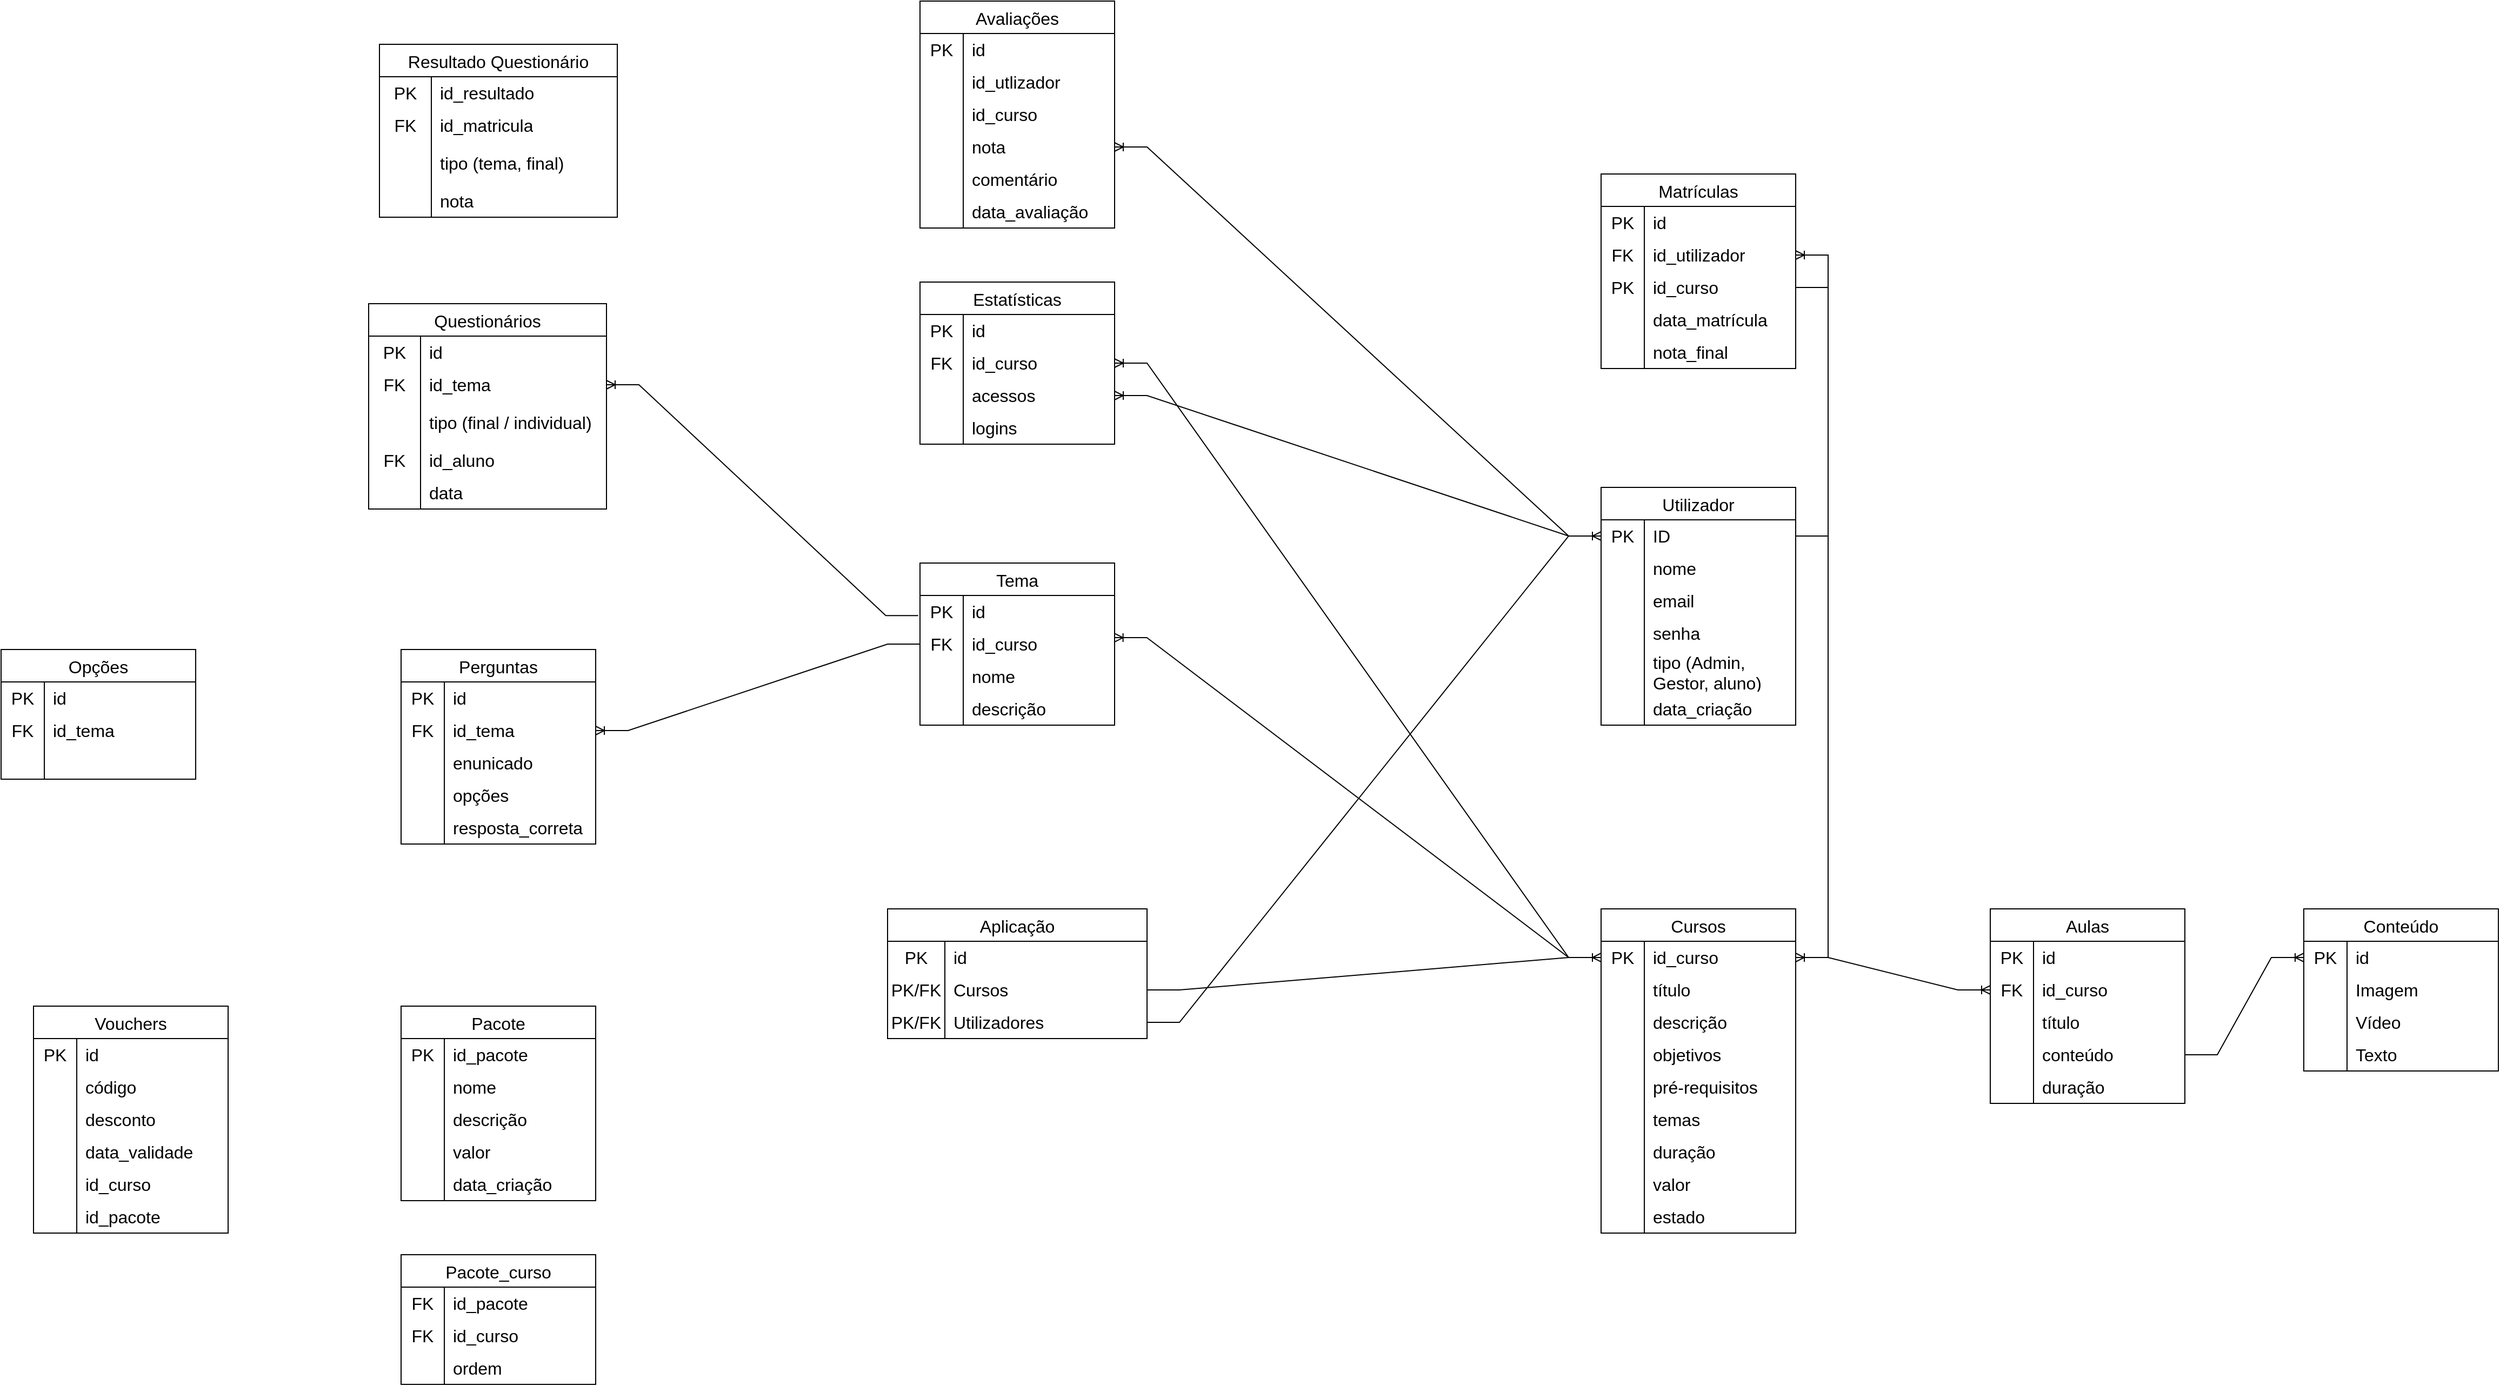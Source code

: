 <mxfile version="24.8.3">
  <diagram name="Página-1" id="wr2CT7W83y2rmh4zAJ7E">
    <mxGraphModel dx="2985" dy="1678" grid="1" gridSize="10" guides="1" tooltips="1" connect="1" arrows="1" fold="1" page="1" pageScale="1" pageWidth="3300" pageHeight="2339" math="0" shadow="0">
      <root>
        <mxCell id="0" />
        <mxCell id="1" parent="0" />
        <mxCell id="Kqpt9SeXxC46vY_tCzoB-36" value="Aplicação" style="shape=table;startSize=30;container=1;collapsible=0;childLayout=tableLayout;fixedRows=1;rowLines=0;fontStyle=0;strokeColor=default;fontSize=16;" parent="1" vertex="1">
          <mxGeometry x="1160" y="1760" width="240" height="120" as="geometry" />
        </mxCell>
        <mxCell id="Kqpt9SeXxC46vY_tCzoB-37" value="" style="shape=tableRow;horizontal=0;startSize=0;swimlaneHead=0;swimlaneBody=0;top=0;left=0;bottom=0;right=0;collapsible=0;dropTarget=0;fillColor=none;points=[[0,0.5],[1,0.5]];portConstraint=eastwest;strokeColor=inherit;fontSize=16;" parent="Kqpt9SeXxC46vY_tCzoB-36" vertex="1">
          <mxGeometry y="30" width="240" height="30" as="geometry" />
        </mxCell>
        <mxCell id="Kqpt9SeXxC46vY_tCzoB-38" value="PK" style="shape=partialRectangle;html=1;whiteSpace=wrap;connectable=0;fillColor=none;top=0;left=0;bottom=0;right=0;overflow=hidden;pointerEvents=1;strokeColor=inherit;fontSize=16;" parent="Kqpt9SeXxC46vY_tCzoB-37" vertex="1">
          <mxGeometry width="53" height="30" as="geometry">
            <mxRectangle width="53" height="30" as="alternateBounds" />
          </mxGeometry>
        </mxCell>
        <mxCell id="Kqpt9SeXxC46vY_tCzoB-39" value="id" style="shape=partialRectangle;html=1;whiteSpace=wrap;connectable=0;fillColor=none;top=0;left=0;bottom=0;right=0;align=left;spacingLeft=6;overflow=hidden;strokeColor=inherit;fontSize=16;" parent="Kqpt9SeXxC46vY_tCzoB-37" vertex="1">
          <mxGeometry x="53" width="187" height="30" as="geometry">
            <mxRectangle width="187" height="30" as="alternateBounds" />
          </mxGeometry>
        </mxCell>
        <mxCell id="Kqpt9SeXxC46vY_tCzoB-40" value="" style="shape=tableRow;horizontal=0;startSize=0;swimlaneHead=0;swimlaneBody=0;top=0;left=0;bottom=0;right=0;collapsible=0;dropTarget=0;fillColor=none;points=[[0,0.5],[1,0.5]];portConstraint=eastwest;strokeColor=inherit;fontSize=16;" parent="Kqpt9SeXxC46vY_tCzoB-36" vertex="1">
          <mxGeometry y="60" width="240" height="30" as="geometry" />
        </mxCell>
        <mxCell id="Kqpt9SeXxC46vY_tCzoB-41" value="PK/FK" style="shape=partialRectangle;html=1;whiteSpace=wrap;connectable=0;fillColor=none;top=0;left=0;bottom=0;right=0;overflow=hidden;strokeColor=inherit;fontSize=16;" parent="Kqpt9SeXxC46vY_tCzoB-40" vertex="1">
          <mxGeometry width="53" height="30" as="geometry">
            <mxRectangle width="53" height="30" as="alternateBounds" />
          </mxGeometry>
        </mxCell>
        <mxCell id="Kqpt9SeXxC46vY_tCzoB-42" value="Cursos" style="shape=partialRectangle;html=1;whiteSpace=wrap;connectable=0;fillColor=none;top=0;left=0;bottom=0;right=0;align=left;spacingLeft=6;overflow=hidden;strokeColor=inherit;fontSize=16;" parent="Kqpt9SeXxC46vY_tCzoB-40" vertex="1">
          <mxGeometry x="53" width="187" height="30" as="geometry">
            <mxRectangle width="187" height="30" as="alternateBounds" />
          </mxGeometry>
        </mxCell>
        <mxCell id="Kqpt9SeXxC46vY_tCzoB-43" value="" style="shape=tableRow;horizontal=0;startSize=0;swimlaneHead=0;swimlaneBody=0;top=0;left=0;bottom=0;right=0;collapsible=0;dropTarget=0;fillColor=none;points=[[0,0.5],[1,0.5]];portConstraint=eastwest;strokeColor=inherit;fontSize=16;" parent="Kqpt9SeXxC46vY_tCzoB-36" vertex="1">
          <mxGeometry y="90" width="240" height="30" as="geometry" />
        </mxCell>
        <mxCell id="Kqpt9SeXxC46vY_tCzoB-44" value="PK/FK" style="shape=partialRectangle;html=1;whiteSpace=wrap;connectable=0;fillColor=none;top=0;left=0;bottom=0;right=0;overflow=hidden;strokeColor=inherit;fontSize=16;" parent="Kqpt9SeXxC46vY_tCzoB-43" vertex="1">
          <mxGeometry width="53" height="30" as="geometry">
            <mxRectangle width="53" height="30" as="alternateBounds" />
          </mxGeometry>
        </mxCell>
        <mxCell id="Kqpt9SeXxC46vY_tCzoB-45" value="Utilizadores" style="shape=partialRectangle;html=1;whiteSpace=wrap;connectable=0;fillColor=none;top=0;left=0;bottom=0;right=0;align=left;spacingLeft=6;overflow=hidden;strokeColor=inherit;fontSize=16;" parent="Kqpt9SeXxC46vY_tCzoB-43" vertex="1">
          <mxGeometry x="53" width="187" height="30" as="geometry">
            <mxRectangle width="187" height="30" as="alternateBounds" />
          </mxGeometry>
        </mxCell>
        <mxCell id="Kqpt9SeXxC46vY_tCzoB-47" value="Utilizador" style="shape=table;startSize=30;container=1;collapsible=0;childLayout=tableLayout;fixedRows=1;rowLines=0;fontStyle=0;strokeColor=default;fontSize=16;" parent="1" vertex="1">
          <mxGeometry x="1820" y="1370" width="180" height="220" as="geometry" />
        </mxCell>
        <mxCell id="Kqpt9SeXxC46vY_tCzoB-48" value="" style="shape=tableRow;horizontal=0;startSize=0;swimlaneHead=0;swimlaneBody=0;top=0;left=0;bottom=0;right=0;collapsible=0;dropTarget=0;fillColor=none;points=[[0,0.5],[1,0.5]];portConstraint=eastwest;strokeColor=inherit;fontSize=16;" parent="Kqpt9SeXxC46vY_tCzoB-47" vertex="1">
          <mxGeometry y="30" width="180" height="30" as="geometry" />
        </mxCell>
        <mxCell id="Kqpt9SeXxC46vY_tCzoB-49" value="PK" style="shape=partialRectangle;html=1;whiteSpace=wrap;connectable=0;fillColor=none;top=0;left=0;bottom=0;right=0;overflow=hidden;pointerEvents=1;strokeColor=inherit;fontSize=16;" parent="Kqpt9SeXxC46vY_tCzoB-48" vertex="1">
          <mxGeometry width="40" height="30" as="geometry">
            <mxRectangle width="40" height="30" as="alternateBounds" />
          </mxGeometry>
        </mxCell>
        <mxCell id="Kqpt9SeXxC46vY_tCzoB-50" value="ID" style="shape=partialRectangle;html=1;whiteSpace=wrap;connectable=0;fillColor=none;top=0;left=0;bottom=0;right=0;align=left;spacingLeft=6;overflow=hidden;strokeColor=inherit;fontSize=16;" parent="Kqpt9SeXxC46vY_tCzoB-48" vertex="1">
          <mxGeometry x="40" width="140" height="30" as="geometry">
            <mxRectangle width="140" height="30" as="alternateBounds" />
          </mxGeometry>
        </mxCell>
        <mxCell id="Kqpt9SeXxC46vY_tCzoB-51" value="" style="shape=tableRow;horizontal=0;startSize=0;swimlaneHead=0;swimlaneBody=0;top=0;left=0;bottom=0;right=0;collapsible=0;dropTarget=0;fillColor=none;points=[[0,0.5],[1,0.5]];portConstraint=eastwest;strokeColor=inherit;fontSize=16;" parent="Kqpt9SeXxC46vY_tCzoB-47" vertex="1">
          <mxGeometry y="60" width="180" height="30" as="geometry" />
        </mxCell>
        <mxCell id="Kqpt9SeXxC46vY_tCzoB-52" value="" style="shape=partialRectangle;html=1;whiteSpace=wrap;connectable=0;fillColor=none;top=0;left=0;bottom=0;right=0;overflow=hidden;strokeColor=inherit;fontSize=16;" parent="Kqpt9SeXxC46vY_tCzoB-51" vertex="1">
          <mxGeometry width="40" height="30" as="geometry">
            <mxRectangle width="40" height="30" as="alternateBounds" />
          </mxGeometry>
        </mxCell>
        <mxCell id="Kqpt9SeXxC46vY_tCzoB-53" value="nome" style="shape=partialRectangle;html=1;whiteSpace=wrap;connectable=0;fillColor=none;top=0;left=0;bottom=0;right=0;align=left;spacingLeft=6;overflow=hidden;strokeColor=inherit;fontSize=16;" parent="Kqpt9SeXxC46vY_tCzoB-51" vertex="1">
          <mxGeometry x="40" width="140" height="30" as="geometry">
            <mxRectangle width="140" height="30" as="alternateBounds" />
          </mxGeometry>
        </mxCell>
        <mxCell id="Kqpt9SeXxC46vY_tCzoB-54" value="" style="shape=tableRow;horizontal=0;startSize=0;swimlaneHead=0;swimlaneBody=0;top=0;left=0;bottom=0;right=0;collapsible=0;dropTarget=0;fillColor=none;points=[[0,0.5],[1,0.5]];portConstraint=eastwest;strokeColor=inherit;fontSize=16;" parent="Kqpt9SeXxC46vY_tCzoB-47" vertex="1">
          <mxGeometry y="90" width="180" height="30" as="geometry" />
        </mxCell>
        <mxCell id="Kqpt9SeXxC46vY_tCzoB-55" value="" style="shape=partialRectangle;html=1;whiteSpace=wrap;connectable=0;fillColor=none;top=0;left=0;bottom=0;right=0;overflow=hidden;strokeColor=inherit;fontSize=16;" parent="Kqpt9SeXxC46vY_tCzoB-54" vertex="1">
          <mxGeometry width="40" height="30" as="geometry">
            <mxRectangle width="40" height="30" as="alternateBounds" />
          </mxGeometry>
        </mxCell>
        <mxCell id="Kqpt9SeXxC46vY_tCzoB-56" value="email" style="shape=partialRectangle;html=1;whiteSpace=wrap;connectable=0;fillColor=none;top=0;left=0;bottom=0;right=0;align=left;spacingLeft=6;overflow=hidden;strokeColor=inherit;fontSize=16;" parent="Kqpt9SeXxC46vY_tCzoB-54" vertex="1">
          <mxGeometry x="40" width="140" height="30" as="geometry">
            <mxRectangle width="140" height="30" as="alternateBounds" />
          </mxGeometry>
        </mxCell>
        <mxCell id="Kqpt9SeXxC46vY_tCzoB-57" value="" style="shape=tableRow;horizontal=0;startSize=0;swimlaneHead=0;swimlaneBody=0;top=0;left=0;bottom=0;right=0;collapsible=0;dropTarget=0;fillColor=none;points=[[0,0.5],[1,0.5]];portConstraint=eastwest;strokeColor=inherit;fontSize=16;" parent="Kqpt9SeXxC46vY_tCzoB-47" vertex="1">
          <mxGeometry y="120" width="180" height="30" as="geometry" />
        </mxCell>
        <mxCell id="Kqpt9SeXxC46vY_tCzoB-58" value="" style="shape=partialRectangle;html=1;whiteSpace=wrap;connectable=0;fillColor=none;top=0;left=0;bottom=0;right=0;overflow=hidden;strokeColor=inherit;fontSize=16;" parent="Kqpt9SeXxC46vY_tCzoB-57" vertex="1">
          <mxGeometry width="40" height="30" as="geometry">
            <mxRectangle width="40" height="30" as="alternateBounds" />
          </mxGeometry>
        </mxCell>
        <mxCell id="Kqpt9SeXxC46vY_tCzoB-59" value="senha" style="shape=partialRectangle;html=1;whiteSpace=wrap;connectable=0;fillColor=none;top=0;left=0;bottom=0;right=0;align=left;spacingLeft=6;overflow=hidden;strokeColor=inherit;fontSize=16;" parent="Kqpt9SeXxC46vY_tCzoB-57" vertex="1">
          <mxGeometry x="40" width="140" height="30" as="geometry">
            <mxRectangle width="140" height="30" as="alternateBounds" />
          </mxGeometry>
        </mxCell>
        <mxCell id="Kqpt9SeXxC46vY_tCzoB-60" value="" style="shape=tableRow;horizontal=0;startSize=0;swimlaneHead=0;swimlaneBody=0;top=0;left=0;bottom=0;right=0;collapsible=0;dropTarget=0;fillColor=none;points=[[0,0.5],[1,0.5]];portConstraint=eastwest;strokeColor=inherit;fontSize=16;" parent="Kqpt9SeXxC46vY_tCzoB-47" vertex="1">
          <mxGeometry y="150" width="180" height="40" as="geometry" />
        </mxCell>
        <mxCell id="Kqpt9SeXxC46vY_tCzoB-61" value="" style="shape=partialRectangle;html=1;whiteSpace=wrap;connectable=0;fillColor=none;top=0;left=0;bottom=0;right=0;overflow=hidden;strokeColor=inherit;fontSize=16;" parent="Kqpt9SeXxC46vY_tCzoB-60" vertex="1">
          <mxGeometry width="40" height="40" as="geometry">
            <mxRectangle width="40" height="40" as="alternateBounds" />
          </mxGeometry>
        </mxCell>
        <mxCell id="Kqpt9SeXxC46vY_tCzoB-62" value="tipo (Admin, Gestor, aluno)" style="shape=partialRectangle;html=1;whiteSpace=wrap;connectable=0;fillColor=none;top=0;left=0;bottom=0;right=0;align=left;spacingLeft=6;overflow=hidden;strokeColor=inherit;fontSize=16;" parent="Kqpt9SeXxC46vY_tCzoB-60" vertex="1">
          <mxGeometry x="40" width="140" height="40" as="geometry">
            <mxRectangle width="140" height="40" as="alternateBounds" />
          </mxGeometry>
        </mxCell>
        <mxCell id="Kqpt9SeXxC46vY_tCzoB-63" value="" style="shape=tableRow;horizontal=0;startSize=0;swimlaneHead=0;swimlaneBody=0;top=0;left=0;bottom=0;right=0;collapsible=0;dropTarget=0;fillColor=none;points=[[0,0.5],[1,0.5]];portConstraint=eastwest;strokeColor=inherit;fontSize=16;" parent="Kqpt9SeXxC46vY_tCzoB-47" vertex="1">
          <mxGeometry y="190" width="180" height="30" as="geometry" />
        </mxCell>
        <mxCell id="Kqpt9SeXxC46vY_tCzoB-64" value="" style="shape=partialRectangle;html=1;whiteSpace=wrap;connectable=0;fillColor=none;top=0;left=0;bottom=0;right=0;overflow=hidden;strokeColor=inherit;fontSize=16;" parent="Kqpt9SeXxC46vY_tCzoB-63" vertex="1">
          <mxGeometry width="40" height="30" as="geometry">
            <mxRectangle width="40" height="30" as="alternateBounds" />
          </mxGeometry>
        </mxCell>
        <mxCell id="Kqpt9SeXxC46vY_tCzoB-65" value="data_criação" style="shape=partialRectangle;html=1;whiteSpace=wrap;connectable=0;fillColor=none;top=0;left=0;bottom=0;right=0;align=left;spacingLeft=6;overflow=hidden;strokeColor=inherit;fontSize=16;" parent="Kqpt9SeXxC46vY_tCzoB-63" vertex="1">
          <mxGeometry x="40" width="140" height="30" as="geometry">
            <mxRectangle width="140" height="30" as="alternateBounds" />
          </mxGeometry>
        </mxCell>
        <mxCell id="Kqpt9SeXxC46vY_tCzoB-75" value="Matrículas" style="shape=table;startSize=30;container=1;collapsible=0;childLayout=tableLayout;fixedRows=1;rowLines=0;fontStyle=0;strokeColor=default;fontSize=16;" parent="1" vertex="1">
          <mxGeometry x="1820" y="1080" width="180" height="180" as="geometry" />
        </mxCell>
        <mxCell id="Kqpt9SeXxC46vY_tCzoB-76" value="" style="shape=tableRow;horizontal=0;startSize=0;swimlaneHead=0;swimlaneBody=0;top=0;left=0;bottom=0;right=0;collapsible=0;dropTarget=0;fillColor=none;points=[[0,0.5],[1,0.5]];portConstraint=eastwest;strokeColor=inherit;fontSize=16;" parent="Kqpt9SeXxC46vY_tCzoB-75" vertex="1">
          <mxGeometry y="30" width="180" height="30" as="geometry" />
        </mxCell>
        <mxCell id="Kqpt9SeXxC46vY_tCzoB-77" value="PK" style="shape=partialRectangle;html=1;whiteSpace=wrap;connectable=0;fillColor=none;top=0;left=0;bottom=0;right=0;overflow=hidden;pointerEvents=1;strokeColor=inherit;fontSize=16;" parent="Kqpt9SeXxC46vY_tCzoB-76" vertex="1">
          <mxGeometry width="40" height="30" as="geometry">
            <mxRectangle width="40" height="30" as="alternateBounds" />
          </mxGeometry>
        </mxCell>
        <mxCell id="Kqpt9SeXxC46vY_tCzoB-78" value="id" style="shape=partialRectangle;html=1;whiteSpace=wrap;connectable=0;fillColor=none;top=0;left=0;bottom=0;right=0;align=left;spacingLeft=6;overflow=hidden;strokeColor=inherit;fontSize=16;" parent="Kqpt9SeXxC46vY_tCzoB-76" vertex="1">
          <mxGeometry x="40" width="140" height="30" as="geometry">
            <mxRectangle width="140" height="30" as="alternateBounds" />
          </mxGeometry>
        </mxCell>
        <mxCell id="Kqpt9SeXxC46vY_tCzoB-79" value="" style="shape=tableRow;horizontal=0;startSize=0;swimlaneHead=0;swimlaneBody=0;top=0;left=0;bottom=0;right=0;collapsible=0;dropTarget=0;fillColor=none;points=[[0,0.5],[1,0.5]];portConstraint=eastwest;strokeColor=inherit;fontSize=16;" parent="Kqpt9SeXxC46vY_tCzoB-75" vertex="1">
          <mxGeometry y="60" width="180" height="30" as="geometry" />
        </mxCell>
        <mxCell id="Kqpt9SeXxC46vY_tCzoB-80" value="FK" style="shape=partialRectangle;html=1;whiteSpace=wrap;connectable=0;fillColor=none;top=0;left=0;bottom=0;right=0;overflow=hidden;strokeColor=inherit;fontSize=16;" parent="Kqpt9SeXxC46vY_tCzoB-79" vertex="1">
          <mxGeometry width="40" height="30" as="geometry">
            <mxRectangle width="40" height="30" as="alternateBounds" />
          </mxGeometry>
        </mxCell>
        <mxCell id="Kqpt9SeXxC46vY_tCzoB-81" value="id_utilizador" style="shape=partialRectangle;html=1;whiteSpace=wrap;connectable=0;fillColor=none;top=0;left=0;bottom=0;right=0;align=left;spacingLeft=6;overflow=hidden;strokeColor=inherit;fontSize=16;" parent="Kqpt9SeXxC46vY_tCzoB-79" vertex="1">
          <mxGeometry x="40" width="140" height="30" as="geometry">
            <mxRectangle width="140" height="30" as="alternateBounds" />
          </mxGeometry>
        </mxCell>
        <mxCell id="Kqpt9SeXxC46vY_tCzoB-82" value="" style="shape=tableRow;horizontal=0;startSize=0;swimlaneHead=0;swimlaneBody=0;top=0;left=0;bottom=0;right=0;collapsible=0;dropTarget=0;fillColor=none;points=[[0,0.5],[1,0.5]];portConstraint=eastwest;strokeColor=inherit;fontSize=16;" parent="Kqpt9SeXxC46vY_tCzoB-75" vertex="1">
          <mxGeometry y="90" width="180" height="30" as="geometry" />
        </mxCell>
        <mxCell id="Kqpt9SeXxC46vY_tCzoB-83" value="PK" style="shape=partialRectangle;html=1;whiteSpace=wrap;connectable=0;fillColor=none;top=0;left=0;bottom=0;right=0;overflow=hidden;strokeColor=inherit;fontSize=16;" parent="Kqpt9SeXxC46vY_tCzoB-82" vertex="1">
          <mxGeometry width="40" height="30" as="geometry">
            <mxRectangle width="40" height="30" as="alternateBounds" />
          </mxGeometry>
        </mxCell>
        <mxCell id="Kqpt9SeXxC46vY_tCzoB-84" value="id_curso" style="shape=partialRectangle;html=1;whiteSpace=wrap;connectable=0;fillColor=none;top=0;left=0;bottom=0;right=0;align=left;spacingLeft=6;overflow=hidden;strokeColor=inherit;fontSize=16;" parent="Kqpt9SeXxC46vY_tCzoB-82" vertex="1">
          <mxGeometry x="40" width="140" height="30" as="geometry">
            <mxRectangle width="140" height="30" as="alternateBounds" />
          </mxGeometry>
        </mxCell>
        <mxCell id="Kqpt9SeXxC46vY_tCzoB-85" value="" style="shape=tableRow;horizontal=0;startSize=0;swimlaneHead=0;swimlaneBody=0;top=0;left=0;bottom=0;right=0;collapsible=0;dropTarget=0;fillColor=none;points=[[0,0.5],[1,0.5]];portConstraint=eastwest;strokeColor=inherit;fontSize=16;" parent="Kqpt9SeXxC46vY_tCzoB-75" vertex="1">
          <mxGeometry y="120" width="180" height="30" as="geometry" />
        </mxCell>
        <mxCell id="Kqpt9SeXxC46vY_tCzoB-86" value="" style="shape=partialRectangle;html=1;whiteSpace=wrap;connectable=0;fillColor=none;top=0;left=0;bottom=0;right=0;overflow=hidden;strokeColor=inherit;fontSize=16;" parent="Kqpt9SeXxC46vY_tCzoB-85" vertex="1">
          <mxGeometry width="40" height="30" as="geometry">
            <mxRectangle width="40" height="30" as="alternateBounds" />
          </mxGeometry>
        </mxCell>
        <mxCell id="Kqpt9SeXxC46vY_tCzoB-87" value="data_matrícula" style="shape=partialRectangle;html=1;whiteSpace=wrap;connectable=0;fillColor=none;top=0;left=0;bottom=0;right=0;align=left;spacingLeft=6;overflow=hidden;strokeColor=inherit;fontSize=16;" parent="Kqpt9SeXxC46vY_tCzoB-85" vertex="1">
          <mxGeometry x="40" width="140" height="30" as="geometry">
            <mxRectangle width="140" height="30" as="alternateBounds" />
          </mxGeometry>
        </mxCell>
        <mxCell id="Kqpt9SeXxC46vY_tCzoB-101" value="" style="shape=tableRow;horizontal=0;startSize=0;swimlaneHead=0;swimlaneBody=0;top=0;left=0;bottom=0;right=0;collapsible=0;dropTarget=0;fillColor=none;points=[[0,0.5],[1,0.5]];portConstraint=eastwest;strokeColor=inherit;fontSize=16;" parent="Kqpt9SeXxC46vY_tCzoB-75" vertex="1">
          <mxGeometry y="150" width="180" height="30" as="geometry" />
        </mxCell>
        <mxCell id="Kqpt9SeXxC46vY_tCzoB-102" value="" style="shape=partialRectangle;html=1;whiteSpace=wrap;connectable=0;fillColor=none;top=0;left=0;bottom=0;right=0;overflow=hidden;strokeColor=inherit;fontSize=16;" parent="Kqpt9SeXxC46vY_tCzoB-101" vertex="1">
          <mxGeometry width="40" height="30" as="geometry">
            <mxRectangle width="40" height="30" as="alternateBounds" />
          </mxGeometry>
        </mxCell>
        <mxCell id="Kqpt9SeXxC46vY_tCzoB-103" value="nota_final" style="shape=partialRectangle;html=1;whiteSpace=wrap;connectable=0;fillColor=none;top=0;left=0;bottom=0;right=0;align=left;spacingLeft=6;overflow=hidden;strokeColor=inherit;fontSize=16;" parent="Kqpt9SeXxC46vY_tCzoB-101" vertex="1">
          <mxGeometry x="40" width="140" height="30" as="geometry">
            <mxRectangle width="140" height="30" as="alternateBounds" />
          </mxGeometry>
        </mxCell>
        <mxCell id="Kqpt9SeXxC46vY_tCzoB-104" value="Cursos" style="shape=table;startSize=30;container=1;collapsible=0;childLayout=tableLayout;fixedRows=1;rowLines=0;fontStyle=0;strokeColor=default;fontSize=16;" parent="1" vertex="1">
          <mxGeometry x="1820" y="1760" width="180" height="300" as="geometry" />
        </mxCell>
        <mxCell id="Kqpt9SeXxC46vY_tCzoB-105" value="" style="shape=tableRow;horizontal=0;startSize=0;swimlaneHead=0;swimlaneBody=0;top=0;left=0;bottom=0;right=0;collapsible=0;dropTarget=0;fillColor=none;points=[[0,0.5],[1,0.5]];portConstraint=eastwest;strokeColor=inherit;fontSize=16;" parent="Kqpt9SeXxC46vY_tCzoB-104" vertex="1">
          <mxGeometry y="30" width="180" height="30" as="geometry" />
        </mxCell>
        <mxCell id="Kqpt9SeXxC46vY_tCzoB-106" value="PK" style="shape=partialRectangle;html=1;whiteSpace=wrap;connectable=0;fillColor=none;top=0;left=0;bottom=0;right=0;overflow=hidden;pointerEvents=1;strokeColor=inherit;fontSize=16;" parent="Kqpt9SeXxC46vY_tCzoB-105" vertex="1">
          <mxGeometry width="40" height="30" as="geometry">
            <mxRectangle width="40" height="30" as="alternateBounds" />
          </mxGeometry>
        </mxCell>
        <mxCell id="Kqpt9SeXxC46vY_tCzoB-107" value="id_curso" style="shape=partialRectangle;html=1;whiteSpace=wrap;connectable=0;fillColor=none;top=0;left=0;bottom=0;right=0;align=left;spacingLeft=6;overflow=hidden;strokeColor=inherit;fontSize=16;" parent="Kqpt9SeXxC46vY_tCzoB-105" vertex="1">
          <mxGeometry x="40" width="140" height="30" as="geometry">
            <mxRectangle width="140" height="30" as="alternateBounds" />
          </mxGeometry>
        </mxCell>
        <mxCell id="Kqpt9SeXxC46vY_tCzoB-108" value="" style="shape=tableRow;horizontal=0;startSize=0;swimlaneHead=0;swimlaneBody=0;top=0;left=0;bottom=0;right=0;collapsible=0;dropTarget=0;fillColor=none;points=[[0,0.5],[1,0.5]];portConstraint=eastwest;strokeColor=inherit;fontSize=16;" parent="Kqpt9SeXxC46vY_tCzoB-104" vertex="1">
          <mxGeometry y="60" width="180" height="30" as="geometry" />
        </mxCell>
        <mxCell id="Kqpt9SeXxC46vY_tCzoB-109" value="" style="shape=partialRectangle;html=1;whiteSpace=wrap;connectable=0;fillColor=none;top=0;left=0;bottom=0;right=0;overflow=hidden;strokeColor=inherit;fontSize=16;" parent="Kqpt9SeXxC46vY_tCzoB-108" vertex="1">
          <mxGeometry width="40" height="30" as="geometry">
            <mxRectangle width="40" height="30" as="alternateBounds" />
          </mxGeometry>
        </mxCell>
        <mxCell id="Kqpt9SeXxC46vY_tCzoB-110" value="título&lt;span style=&quot;white-space: pre;&quot;&gt;&#x9;&lt;/span&gt;" style="shape=partialRectangle;html=1;whiteSpace=wrap;connectable=0;fillColor=none;top=0;left=0;bottom=0;right=0;align=left;spacingLeft=6;overflow=hidden;strokeColor=inherit;fontSize=16;" parent="Kqpt9SeXxC46vY_tCzoB-108" vertex="1">
          <mxGeometry x="40" width="140" height="30" as="geometry">
            <mxRectangle width="140" height="30" as="alternateBounds" />
          </mxGeometry>
        </mxCell>
        <mxCell id="Kqpt9SeXxC46vY_tCzoB-111" value="" style="shape=tableRow;horizontal=0;startSize=0;swimlaneHead=0;swimlaneBody=0;top=0;left=0;bottom=0;right=0;collapsible=0;dropTarget=0;fillColor=none;points=[[0,0.5],[1,0.5]];portConstraint=eastwest;strokeColor=inherit;fontSize=16;" parent="Kqpt9SeXxC46vY_tCzoB-104" vertex="1">
          <mxGeometry y="90" width="180" height="30" as="geometry" />
        </mxCell>
        <mxCell id="Kqpt9SeXxC46vY_tCzoB-112" value="" style="shape=partialRectangle;html=1;whiteSpace=wrap;connectable=0;fillColor=none;top=0;left=0;bottom=0;right=0;overflow=hidden;strokeColor=inherit;fontSize=16;" parent="Kqpt9SeXxC46vY_tCzoB-111" vertex="1">
          <mxGeometry width="40" height="30" as="geometry">
            <mxRectangle width="40" height="30" as="alternateBounds" />
          </mxGeometry>
        </mxCell>
        <mxCell id="Kqpt9SeXxC46vY_tCzoB-113" value="descrição" style="shape=partialRectangle;html=1;whiteSpace=wrap;connectable=0;fillColor=none;top=0;left=0;bottom=0;right=0;align=left;spacingLeft=6;overflow=hidden;strokeColor=inherit;fontSize=16;" parent="Kqpt9SeXxC46vY_tCzoB-111" vertex="1">
          <mxGeometry x="40" width="140" height="30" as="geometry">
            <mxRectangle width="140" height="30" as="alternateBounds" />
          </mxGeometry>
        </mxCell>
        <mxCell id="Kqpt9SeXxC46vY_tCzoB-114" value="" style="shape=tableRow;horizontal=0;startSize=0;swimlaneHead=0;swimlaneBody=0;top=0;left=0;bottom=0;right=0;collapsible=0;dropTarget=0;fillColor=none;points=[[0,0.5],[1,0.5]];portConstraint=eastwest;strokeColor=inherit;fontSize=16;" parent="Kqpt9SeXxC46vY_tCzoB-104" vertex="1">
          <mxGeometry y="120" width="180" height="30" as="geometry" />
        </mxCell>
        <mxCell id="Kqpt9SeXxC46vY_tCzoB-115" value="" style="shape=partialRectangle;html=1;whiteSpace=wrap;connectable=0;fillColor=none;top=0;left=0;bottom=0;right=0;overflow=hidden;strokeColor=inherit;fontSize=16;" parent="Kqpt9SeXxC46vY_tCzoB-114" vertex="1">
          <mxGeometry width="40" height="30" as="geometry">
            <mxRectangle width="40" height="30" as="alternateBounds" />
          </mxGeometry>
        </mxCell>
        <mxCell id="Kqpt9SeXxC46vY_tCzoB-116" value="objetivos" style="shape=partialRectangle;html=1;whiteSpace=wrap;connectable=0;fillColor=none;top=0;left=0;bottom=0;right=0;align=left;spacingLeft=6;overflow=hidden;strokeColor=inherit;fontSize=16;" parent="Kqpt9SeXxC46vY_tCzoB-114" vertex="1">
          <mxGeometry x="40" width="140" height="30" as="geometry">
            <mxRectangle width="140" height="30" as="alternateBounds" />
          </mxGeometry>
        </mxCell>
        <mxCell id="Kqpt9SeXxC46vY_tCzoB-117" value="" style="shape=tableRow;horizontal=0;startSize=0;swimlaneHead=0;swimlaneBody=0;top=0;left=0;bottom=0;right=0;collapsible=0;dropTarget=0;fillColor=none;points=[[0,0.5],[1,0.5]];portConstraint=eastwest;strokeColor=inherit;fontSize=16;" parent="Kqpt9SeXxC46vY_tCzoB-104" vertex="1">
          <mxGeometry y="150" width="180" height="30" as="geometry" />
        </mxCell>
        <mxCell id="Kqpt9SeXxC46vY_tCzoB-118" value="" style="shape=partialRectangle;html=1;whiteSpace=wrap;connectable=0;fillColor=none;top=0;left=0;bottom=0;right=0;overflow=hidden;strokeColor=inherit;fontSize=16;" parent="Kqpt9SeXxC46vY_tCzoB-117" vertex="1">
          <mxGeometry width="40" height="30" as="geometry">
            <mxRectangle width="40" height="30" as="alternateBounds" />
          </mxGeometry>
        </mxCell>
        <mxCell id="Kqpt9SeXxC46vY_tCzoB-119" value="pré-requisitos" style="shape=partialRectangle;html=1;whiteSpace=wrap;connectable=0;fillColor=none;top=0;left=0;bottom=0;right=0;align=left;spacingLeft=6;overflow=hidden;strokeColor=inherit;fontSize=16;" parent="Kqpt9SeXxC46vY_tCzoB-117" vertex="1">
          <mxGeometry x="40" width="140" height="30" as="geometry">
            <mxRectangle width="140" height="30" as="alternateBounds" />
          </mxGeometry>
        </mxCell>
        <mxCell id="Kqpt9SeXxC46vY_tCzoB-120" value="" style="shape=tableRow;horizontal=0;startSize=0;swimlaneHead=0;swimlaneBody=0;top=0;left=0;bottom=0;right=0;collapsible=0;dropTarget=0;fillColor=none;points=[[0,0.5],[1,0.5]];portConstraint=eastwest;strokeColor=inherit;fontSize=16;" parent="Kqpt9SeXxC46vY_tCzoB-104" vertex="1">
          <mxGeometry y="180" width="180" height="30" as="geometry" />
        </mxCell>
        <mxCell id="Kqpt9SeXxC46vY_tCzoB-121" value="" style="shape=partialRectangle;html=1;whiteSpace=wrap;connectable=0;fillColor=none;top=0;left=0;bottom=0;right=0;overflow=hidden;strokeColor=inherit;fontSize=16;" parent="Kqpt9SeXxC46vY_tCzoB-120" vertex="1">
          <mxGeometry width="40" height="30" as="geometry">
            <mxRectangle width="40" height="30" as="alternateBounds" />
          </mxGeometry>
        </mxCell>
        <mxCell id="Kqpt9SeXxC46vY_tCzoB-122" value="temas" style="shape=partialRectangle;html=1;whiteSpace=wrap;connectable=0;fillColor=none;top=0;left=0;bottom=0;right=0;align=left;spacingLeft=6;overflow=hidden;strokeColor=inherit;fontSize=16;" parent="Kqpt9SeXxC46vY_tCzoB-120" vertex="1">
          <mxGeometry x="40" width="140" height="30" as="geometry">
            <mxRectangle width="140" height="30" as="alternateBounds" />
          </mxGeometry>
        </mxCell>
        <mxCell id="Kqpt9SeXxC46vY_tCzoB-123" value="" style="shape=tableRow;horizontal=0;startSize=0;swimlaneHead=0;swimlaneBody=0;top=0;left=0;bottom=0;right=0;collapsible=0;dropTarget=0;fillColor=none;points=[[0,0.5],[1,0.5]];portConstraint=eastwest;strokeColor=inherit;fontSize=16;" parent="Kqpt9SeXxC46vY_tCzoB-104" vertex="1">
          <mxGeometry y="210" width="180" height="30" as="geometry" />
        </mxCell>
        <mxCell id="Kqpt9SeXxC46vY_tCzoB-124" value="" style="shape=partialRectangle;html=1;whiteSpace=wrap;connectable=0;fillColor=none;top=0;left=0;bottom=0;right=0;overflow=hidden;strokeColor=inherit;fontSize=16;" parent="Kqpt9SeXxC46vY_tCzoB-123" vertex="1">
          <mxGeometry width="40" height="30" as="geometry">
            <mxRectangle width="40" height="30" as="alternateBounds" />
          </mxGeometry>
        </mxCell>
        <mxCell id="Kqpt9SeXxC46vY_tCzoB-125" value="duração" style="shape=partialRectangle;html=1;whiteSpace=wrap;connectable=0;fillColor=none;top=0;left=0;bottom=0;right=0;align=left;spacingLeft=6;overflow=hidden;strokeColor=inherit;fontSize=16;" parent="Kqpt9SeXxC46vY_tCzoB-123" vertex="1">
          <mxGeometry x="40" width="140" height="30" as="geometry">
            <mxRectangle width="140" height="30" as="alternateBounds" />
          </mxGeometry>
        </mxCell>
        <mxCell id="Kqpt9SeXxC46vY_tCzoB-126" value="" style="shape=tableRow;horizontal=0;startSize=0;swimlaneHead=0;swimlaneBody=0;top=0;left=0;bottom=0;right=0;collapsible=0;dropTarget=0;fillColor=none;points=[[0,0.5],[1,0.5]];portConstraint=eastwest;strokeColor=inherit;fontSize=16;" parent="Kqpt9SeXxC46vY_tCzoB-104" vertex="1">
          <mxGeometry y="240" width="180" height="30" as="geometry" />
        </mxCell>
        <mxCell id="Kqpt9SeXxC46vY_tCzoB-127" value="" style="shape=partialRectangle;html=1;whiteSpace=wrap;connectable=0;fillColor=none;top=0;left=0;bottom=0;right=0;overflow=hidden;strokeColor=inherit;fontSize=16;" parent="Kqpt9SeXxC46vY_tCzoB-126" vertex="1">
          <mxGeometry width="40" height="30" as="geometry">
            <mxRectangle width="40" height="30" as="alternateBounds" />
          </mxGeometry>
        </mxCell>
        <mxCell id="Kqpt9SeXxC46vY_tCzoB-128" value="valor" style="shape=partialRectangle;html=1;whiteSpace=wrap;connectable=0;fillColor=none;top=0;left=0;bottom=0;right=0;align=left;spacingLeft=6;overflow=hidden;strokeColor=inherit;fontSize=16;" parent="Kqpt9SeXxC46vY_tCzoB-126" vertex="1">
          <mxGeometry x="40" width="140" height="30" as="geometry">
            <mxRectangle width="140" height="30" as="alternateBounds" />
          </mxGeometry>
        </mxCell>
        <mxCell id="Kqpt9SeXxC46vY_tCzoB-129" value="" style="shape=tableRow;horizontal=0;startSize=0;swimlaneHead=0;swimlaneBody=0;top=0;left=0;bottom=0;right=0;collapsible=0;dropTarget=0;fillColor=none;points=[[0,0.5],[1,0.5]];portConstraint=eastwest;strokeColor=inherit;fontSize=16;" parent="Kqpt9SeXxC46vY_tCzoB-104" vertex="1">
          <mxGeometry y="270" width="180" height="30" as="geometry" />
        </mxCell>
        <mxCell id="Kqpt9SeXxC46vY_tCzoB-130" value="" style="shape=partialRectangle;html=1;whiteSpace=wrap;connectable=0;fillColor=none;top=0;left=0;bottom=0;right=0;overflow=hidden;strokeColor=inherit;fontSize=16;" parent="Kqpt9SeXxC46vY_tCzoB-129" vertex="1">
          <mxGeometry width="40" height="30" as="geometry">
            <mxRectangle width="40" height="30" as="alternateBounds" />
          </mxGeometry>
        </mxCell>
        <mxCell id="Kqpt9SeXxC46vY_tCzoB-131" value="estado" style="shape=partialRectangle;html=1;whiteSpace=wrap;connectable=0;fillColor=none;top=0;left=0;bottom=0;right=0;align=left;spacingLeft=6;overflow=hidden;strokeColor=inherit;fontSize=16;" parent="Kqpt9SeXxC46vY_tCzoB-129" vertex="1">
          <mxGeometry x="40" width="140" height="30" as="geometry">
            <mxRectangle width="140" height="30" as="alternateBounds" />
          </mxGeometry>
        </mxCell>
        <mxCell id="Kqpt9SeXxC46vY_tCzoB-135" value="Tema" style="shape=table;startSize=30;container=1;collapsible=0;childLayout=tableLayout;fixedRows=1;rowLines=0;fontStyle=0;strokeColor=default;fontSize=16;" parent="1" vertex="1">
          <mxGeometry x="1190" y="1440" width="180" height="150" as="geometry" />
        </mxCell>
        <mxCell id="Kqpt9SeXxC46vY_tCzoB-136" value="" style="shape=tableRow;horizontal=0;startSize=0;swimlaneHead=0;swimlaneBody=0;top=0;left=0;bottom=0;right=0;collapsible=0;dropTarget=0;fillColor=none;points=[[0,0.5],[1,0.5]];portConstraint=eastwest;strokeColor=inherit;fontSize=16;" parent="Kqpt9SeXxC46vY_tCzoB-135" vertex="1">
          <mxGeometry y="30" width="180" height="30" as="geometry" />
        </mxCell>
        <mxCell id="Kqpt9SeXxC46vY_tCzoB-137" value="PK" style="shape=partialRectangle;html=1;whiteSpace=wrap;connectable=0;fillColor=none;top=0;left=0;bottom=0;right=0;overflow=hidden;pointerEvents=1;strokeColor=inherit;fontSize=16;" parent="Kqpt9SeXxC46vY_tCzoB-136" vertex="1">
          <mxGeometry width="40" height="30" as="geometry">
            <mxRectangle width="40" height="30" as="alternateBounds" />
          </mxGeometry>
        </mxCell>
        <mxCell id="Kqpt9SeXxC46vY_tCzoB-138" value="id" style="shape=partialRectangle;html=1;whiteSpace=wrap;connectable=0;fillColor=none;top=0;left=0;bottom=0;right=0;align=left;spacingLeft=6;overflow=hidden;strokeColor=inherit;fontSize=16;" parent="Kqpt9SeXxC46vY_tCzoB-136" vertex="1">
          <mxGeometry x="40" width="140" height="30" as="geometry">
            <mxRectangle width="140" height="30" as="alternateBounds" />
          </mxGeometry>
        </mxCell>
        <mxCell id="Kqpt9SeXxC46vY_tCzoB-139" value="" style="shape=tableRow;horizontal=0;startSize=0;swimlaneHead=0;swimlaneBody=0;top=0;left=0;bottom=0;right=0;collapsible=0;dropTarget=0;fillColor=none;points=[[0,0.5],[1,0.5]];portConstraint=eastwest;strokeColor=inherit;fontSize=16;" parent="Kqpt9SeXxC46vY_tCzoB-135" vertex="1">
          <mxGeometry y="60" width="180" height="30" as="geometry" />
        </mxCell>
        <mxCell id="Kqpt9SeXxC46vY_tCzoB-140" value="FK" style="shape=partialRectangle;html=1;whiteSpace=wrap;connectable=0;fillColor=none;top=0;left=0;bottom=0;right=0;overflow=hidden;strokeColor=inherit;fontSize=16;" parent="Kqpt9SeXxC46vY_tCzoB-139" vertex="1">
          <mxGeometry width="40" height="30" as="geometry">
            <mxRectangle width="40" height="30" as="alternateBounds" />
          </mxGeometry>
        </mxCell>
        <mxCell id="Kqpt9SeXxC46vY_tCzoB-141" value="id_curso" style="shape=partialRectangle;html=1;whiteSpace=wrap;connectable=0;fillColor=none;top=0;left=0;bottom=0;right=0;align=left;spacingLeft=6;overflow=hidden;strokeColor=inherit;fontSize=16;" parent="Kqpt9SeXxC46vY_tCzoB-139" vertex="1">
          <mxGeometry x="40" width="140" height="30" as="geometry">
            <mxRectangle width="140" height="30" as="alternateBounds" />
          </mxGeometry>
        </mxCell>
        <mxCell id="Kqpt9SeXxC46vY_tCzoB-142" value="" style="shape=tableRow;horizontal=0;startSize=0;swimlaneHead=0;swimlaneBody=0;top=0;left=0;bottom=0;right=0;collapsible=0;dropTarget=0;fillColor=none;points=[[0,0.5],[1,0.5]];portConstraint=eastwest;strokeColor=inherit;fontSize=16;" parent="Kqpt9SeXxC46vY_tCzoB-135" vertex="1">
          <mxGeometry y="90" width="180" height="30" as="geometry" />
        </mxCell>
        <mxCell id="Kqpt9SeXxC46vY_tCzoB-143" value="" style="shape=partialRectangle;html=1;whiteSpace=wrap;connectable=0;fillColor=none;top=0;left=0;bottom=0;right=0;overflow=hidden;strokeColor=inherit;fontSize=16;" parent="Kqpt9SeXxC46vY_tCzoB-142" vertex="1">
          <mxGeometry width="40" height="30" as="geometry">
            <mxRectangle width="40" height="30" as="alternateBounds" />
          </mxGeometry>
        </mxCell>
        <mxCell id="Kqpt9SeXxC46vY_tCzoB-144" value="nome" style="shape=partialRectangle;html=1;whiteSpace=wrap;connectable=0;fillColor=none;top=0;left=0;bottom=0;right=0;align=left;spacingLeft=6;overflow=hidden;strokeColor=inherit;fontSize=16;" parent="Kqpt9SeXxC46vY_tCzoB-142" vertex="1">
          <mxGeometry x="40" width="140" height="30" as="geometry">
            <mxRectangle width="140" height="30" as="alternateBounds" />
          </mxGeometry>
        </mxCell>
        <mxCell id="Kqpt9SeXxC46vY_tCzoB-145" value="" style="shape=tableRow;horizontal=0;startSize=0;swimlaneHead=0;swimlaneBody=0;top=0;left=0;bottom=0;right=0;collapsible=0;dropTarget=0;fillColor=none;points=[[0,0.5],[1,0.5]];portConstraint=eastwest;strokeColor=inherit;fontSize=16;" parent="Kqpt9SeXxC46vY_tCzoB-135" vertex="1">
          <mxGeometry y="120" width="180" height="30" as="geometry" />
        </mxCell>
        <mxCell id="Kqpt9SeXxC46vY_tCzoB-146" value="" style="shape=partialRectangle;html=1;whiteSpace=wrap;connectable=0;fillColor=none;top=0;left=0;bottom=0;right=0;overflow=hidden;strokeColor=inherit;fontSize=16;" parent="Kqpt9SeXxC46vY_tCzoB-145" vertex="1">
          <mxGeometry width="40" height="30" as="geometry">
            <mxRectangle width="40" height="30" as="alternateBounds" />
          </mxGeometry>
        </mxCell>
        <mxCell id="Kqpt9SeXxC46vY_tCzoB-147" value="descrição" style="shape=partialRectangle;html=1;whiteSpace=wrap;connectable=0;fillColor=none;top=0;left=0;bottom=0;right=0;align=left;spacingLeft=6;overflow=hidden;strokeColor=inherit;fontSize=16;" parent="Kqpt9SeXxC46vY_tCzoB-145" vertex="1">
          <mxGeometry x="40" width="140" height="30" as="geometry">
            <mxRectangle width="140" height="30" as="alternateBounds" />
          </mxGeometry>
        </mxCell>
        <mxCell id="Kqpt9SeXxC46vY_tCzoB-151" value="Aulas" style="shape=table;startSize=30;container=1;collapsible=0;childLayout=tableLayout;fixedRows=1;rowLines=0;fontStyle=0;strokeColor=default;fontSize=16;" parent="1" vertex="1">
          <mxGeometry x="2180" y="1760" width="180" height="180" as="geometry" />
        </mxCell>
        <mxCell id="Kqpt9SeXxC46vY_tCzoB-152" value="" style="shape=tableRow;horizontal=0;startSize=0;swimlaneHead=0;swimlaneBody=0;top=0;left=0;bottom=0;right=0;collapsible=0;dropTarget=0;fillColor=none;points=[[0,0.5],[1,0.5]];portConstraint=eastwest;strokeColor=inherit;fontSize=16;" parent="Kqpt9SeXxC46vY_tCzoB-151" vertex="1">
          <mxGeometry y="30" width="180" height="30" as="geometry" />
        </mxCell>
        <mxCell id="Kqpt9SeXxC46vY_tCzoB-153" value="PK" style="shape=partialRectangle;html=1;whiteSpace=wrap;connectable=0;fillColor=none;top=0;left=0;bottom=0;right=0;overflow=hidden;pointerEvents=1;strokeColor=inherit;fontSize=16;" parent="Kqpt9SeXxC46vY_tCzoB-152" vertex="1">
          <mxGeometry width="40" height="30" as="geometry">
            <mxRectangle width="40" height="30" as="alternateBounds" />
          </mxGeometry>
        </mxCell>
        <mxCell id="Kqpt9SeXxC46vY_tCzoB-154" value="id" style="shape=partialRectangle;html=1;whiteSpace=wrap;connectable=0;fillColor=none;top=0;left=0;bottom=0;right=0;align=left;spacingLeft=6;overflow=hidden;strokeColor=inherit;fontSize=16;" parent="Kqpt9SeXxC46vY_tCzoB-152" vertex="1">
          <mxGeometry x="40" width="140" height="30" as="geometry">
            <mxRectangle width="140" height="30" as="alternateBounds" />
          </mxGeometry>
        </mxCell>
        <mxCell id="Kqpt9SeXxC46vY_tCzoB-155" value="" style="shape=tableRow;horizontal=0;startSize=0;swimlaneHead=0;swimlaneBody=0;top=0;left=0;bottom=0;right=0;collapsible=0;dropTarget=0;fillColor=none;points=[[0,0.5],[1,0.5]];portConstraint=eastwest;strokeColor=inherit;fontSize=16;" parent="Kqpt9SeXxC46vY_tCzoB-151" vertex="1">
          <mxGeometry y="60" width="180" height="30" as="geometry" />
        </mxCell>
        <mxCell id="Kqpt9SeXxC46vY_tCzoB-156" value="FK" style="shape=partialRectangle;html=1;whiteSpace=wrap;connectable=0;fillColor=none;top=0;left=0;bottom=0;right=0;overflow=hidden;strokeColor=inherit;fontSize=16;" parent="Kqpt9SeXxC46vY_tCzoB-155" vertex="1">
          <mxGeometry width="40" height="30" as="geometry">
            <mxRectangle width="40" height="30" as="alternateBounds" />
          </mxGeometry>
        </mxCell>
        <mxCell id="Kqpt9SeXxC46vY_tCzoB-157" value="id_curso" style="shape=partialRectangle;html=1;whiteSpace=wrap;connectable=0;fillColor=none;top=0;left=0;bottom=0;right=0;align=left;spacingLeft=6;overflow=hidden;strokeColor=inherit;fontSize=16;" parent="Kqpt9SeXxC46vY_tCzoB-155" vertex="1">
          <mxGeometry x="40" width="140" height="30" as="geometry">
            <mxRectangle width="140" height="30" as="alternateBounds" />
          </mxGeometry>
        </mxCell>
        <mxCell id="Kqpt9SeXxC46vY_tCzoB-158" value="" style="shape=tableRow;horizontal=0;startSize=0;swimlaneHead=0;swimlaneBody=0;top=0;left=0;bottom=0;right=0;collapsible=0;dropTarget=0;fillColor=none;points=[[0,0.5],[1,0.5]];portConstraint=eastwest;strokeColor=inherit;fontSize=16;" parent="Kqpt9SeXxC46vY_tCzoB-151" vertex="1">
          <mxGeometry y="90" width="180" height="30" as="geometry" />
        </mxCell>
        <mxCell id="Kqpt9SeXxC46vY_tCzoB-159" value="" style="shape=partialRectangle;html=1;whiteSpace=wrap;connectable=0;fillColor=none;top=0;left=0;bottom=0;right=0;overflow=hidden;strokeColor=inherit;fontSize=16;" parent="Kqpt9SeXxC46vY_tCzoB-158" vertex="1">
          <mxGeometry width="40" height="30" as="geometry">
            <mxRectangle width="40" height="30" as="alternateBounds" />
          </mxGeometry>
        </mxCell>
        <mxCell id="Kqpt9SeXxC46vY_tCzoB-160" value="título" style="shape=partialRectangle;html=1;whiteSpace=wrap;connectable=0;fillColor=none;top=0;left=0;bottom=0;right=0;align=left;spacingLeft=6;overflow=hidden;strokeColor=inherit;fontSize=16;" parent="Kqpt9SeXxC46vY_tCzoB-158" vertex="1">
          <mxGeometry x="40" width="140" height="30" as="geometry">
            <mxRectangle width="140" height="30" as="alternateBounds" />
          </mxGeometry>
        </mxCell>
        <mxCell id="Kqpt9SeXxC46vY_tCzoB-161" value="" style="shape=tableRow;horizontal=0;startSize=0;swimlaneHead=0;swimlaneBody=0;top=0;left=0;bottom=0;right=0;collapsible=0;dropTarget=0;fillColor=none;points=[[0,0.5],[1,0.5]];portConstraint=eastwest;strokeColor=inherit;fontSize=16;" parent="Kqpt9SeXxC46vY_tCzoB-151" vertex="1">
          <mxGeometry y="120" width="180" height="30" as="geometry" />
        </mxCell>
        <mxCell id="Kqpt9SeXxC46vY_tCzoB-162" value="" style="shape=partialRectangle;html=1;whiteSpace=wrap;connectable=0;fillColor=none;top=0;left=0;bottom=0;right=0;overflow=hidden;strokeColor=inherit;fontSize=16;" parent="Kqpt9SeXxC46vY_tCzoB-161" vertex="1">
          <mxGeometry width="40" height="30" as="geometry">
            <mxRectangle width="40" height="30" as="alternateBounds" />
          </mxGeometry>
        </mxCell>
        <mxCell id="Kqpt9SeXxC46vY_tCzoB-163" value="conteúdo" style="shape=partialRectangle;html=1;whiteSpace=wrap;connectable=0;fillColor=none;top=0;left=0;bottom=0;right=0;align=left;spacingLeft=6;overflow=hidden;strokeColor=inherit;fontSize=16;" parent="Kqpt9SeXxC46vY_tCzoB-161" vertex="1">
          <mxGeometry x="40" width="140" height="30" as="geometry">
            <mxRectangle width="140" height="30" as="alternateBounds" />
          </mxGeometry>
        </mxCell>
        <mxCell id="Kqpt9SeXxC46vY_tCzoB-164" value="" style="shape=tableRow;horizontal=0;startSize=0;swimlaneHead=0;swimlaneBody=0;top=0;left=0;bottom=0;right=0;collapsible=0;dropTarget=0;fillColor=none;points=[[0,0.5],[1,0.5]];portConstraint=eastwest;strokeColor=inherit;fontSize=16;" parent="Kqpt9SeXxC46vY_tCzoB-151" vertex="1">
          <mxGeometry y="150" width="180" height="30" as="geometry" />
        </mxCell>
        <mxCell id="Kqpt9SeXxC46vY_tCzoB-165" value="" style="shape=partialRectangle;html=1;whiteSpace=wrap;connectable=0;fillColor=none;top=0;left=0;bottom=0;right=0;overflow=hidden;strokeColor=inherit;fontSize=16;" parent="Kqpt9SeXxC46vY_tCzoB-164" vertex="1">
          <mxGeometry width="40" height="30" as="geometry">
            <mxRectangle width="40" height="30" as="alternateBounds" />
          </mxGeometry>
        </mxCell>
        <mxCell id="Kqpt9SeXxC46vY_tCzoB-166" value="duração" style="shape=partialRectangle;html=1;whiteSpace=wrap;connectable=0;fillColor=none;top=0;left=0;bottom=0;right=0;align=left;spacingLeft=6;overflow=hidden;strokeColor=inherit;fontSize=16;" parent="Kqpt9SeXxC46vY_tCzoB-164" vertex="1">
          <mxGeometry x="40" width="140" height="30" as="geometry">
            <mxRectangle width="140" height="30" as="alternateBounds" />
          </mxGeometry>
        </mxCell>
        <mxCell id="Kqpt9SeXxC46vY_tCzoB-180" value="Perguntas" style="shape=table;startSize=30;container=1;collapsible=0;childLayout=tableLayout;fixedRows=1;rowLines=0;fontStyle=0;strokeColor=default;fontSize=16;" parent="1" vertex="1">
          <mxGeometry x="710" y="1520" width="180" height="180" as="geometry" />
        </mxCell>
        <mxCell id="Kqpt9SeXxC46vY_tCzoB-181" value="" style="shape=tableRow;horizontal=0;startSize=0;swimlaneHead=0;swimlaneBody=0;top=0;left=0;bottom=0;right=0;collapsible=0;dropTarget=0;fillColor=none;points=[[0,0.5],[1,0.5]];portConstraint=eastwest;strokeColor=inherit;fontSize=16;" parent="Kqpt9SeXxC46vY_tCzoB-180" vertex="1">
          <mxGeometry y="30" width="180" height="30" as="geometry" />
        </mxCell>
        <mxCell id="Kqpt9SeXxC46vY_tCzoB-182" value="PK" style="shape=partialRectangle;html=1;whiteSpace=wrap;connectable=0;fillColor=none;top=0;left=0;bottom=0;right=0;overflow=hidden;pointerEvents=1;strokeColor=inherit;fontSize=16;" parent="Kqpt9SeXxC46vY_tCzoB-181" vertex="1">
          <mxGeometry width="40" height="30" as="geometry">
            <mxRectangle width="40" height="30" as="alternateBounds" />
          </mxGeometry>
        </mxCell>
        <mxCell id="Kqpt9SeXxC46vY_tCzoB-183" value="id" style="shape=partialRectangle;html=1;whiteSpace=wrap;connectable=0;fillColor=none;top=0;left=0;bottom=0;right=0;align=left;spacingLeft=6;overflow=hidden;strokeColor=inherit;fontSize=16;" parent="Kqpt9SeXxC46vY_tCzoB-181" vertex="1">
          <mxGeometry x="40" width="140" height="30" as="geometry">
            <mxRectangle width="140" height="30" as="alternateBounds" />
          </mxGeometry>
        </mxCell>
        <mxCell id="Kqpt9SeXxC46vY_tCzoB-184" value="" style="shape=tableRow;horizontal=0;startSize=0;swimlaneHead=0;swimlaneBody=0;top=0;left=0;bottom=0;right=0;collapsible=0;dropTarget=0;fillColor=none;points=[[0,0.5],[1,0.5]];portConstraint=eastwest;strokeColor=inherit;fontSize=16;" parent="Kqpt9SeXxC46vY_tCzoB-180" vertex="1">
          <mxGeometry y="60" width="180" height="30" as="geometry" />
        </mxCell>
        <mxCell id="Kqpt9SeXxC46vY_tCzoB-185" value="FK" style="shape=partialRectangle;html=1;whiteSpace=wrap;connectable=0;fillColor=none;top=0;left=0;bottom=0;right=0;overflow=hidden;strokeColor=inherit;fontSize=16;" parent="Kqpt9SeXxC46vY_tCzoB-184" vertex="1">
          <mxGeometry width="40" height="30" as="geometry">
            <mxRectangle width="40" height="30" as="alternateBounds" />
          </mxGeometry>
        </mxCell>
        <mxCell id="Kqpt9SeXxC46vY_tCzoB-186" value="id_tema" style="shape=partialRectangle;html=1;whiteSpace=wrap;connectable=0;fillColor=none;top=0;left=0;bottom=0;right=0;align=left;spacingLeft=6;overflow=hidden;strokeColor=inherit;fontSize=16;" parent="Kqpt9SeXxC46vY_tCzoB-184" vertex="1">
          <mxGeometry x="40" width="140" height="30" as="geometry">
            <mxRectangle width="140" height="30" as="alternateBounds" />
          </mxGeometry>
        </mxCell>
        <mxCell id="Kqpt9SeXxC46vY_tCzoB-190" value="" style="shape=tableRow;horizontal=0;startSize=0;swimlaneHead=0;swimlaneBody=0;top=0;left=0;bottom=0;right=0;collapsible=0;dropTarget=0;fillColor=none;points=[[0,0.5],[1,0.5]];portConstraint=eastwest;strokeColor=inherit;fontSize=16;" parent="Kqpt9SeXxC46vY_tCzoB-180" vertex="1">
          <mxGeometry y="90" width="180" height="30" as="geometry" />
        </mxCell>
        <mxCell id="Kqpt9SeXxC46vY_tCzoB-191" value="" style="shape=partialRectangle;html=1;whiteSpace=wrap;connectable=0;fillColor=none;top=0;left=0;bottom=0;right=0;overflow=hidden;strokeColor=inherit;fontSize=16;" parent="Kqpt9SeXxC46vY_tCzoB-190" vertex="1">
          <mxGeometry width="40" height="30" as="geometry">
            <mxRectangle width="40" height="30" as="alternateBounds" />
          </mxGeometry>
        </mxCell>
        <mxCell id="Kqpt9SeXxC46vY_tCzoB-192" value="enunicado" style="shape=partialRectangle;html=1;whiteSpace=wrap;connectable=0;fillColor=none;top=0;left=0;bottom=0;right=0;align=left;spacingLeft=6;overflow=hidden;strokeColor=inherit;fontSize=16;" parent="Kqpt9SeXxC46vY_tCzoB-190" vertex="1">
          <mxGeometry x="40" width="140" height="30" as="geometry">
            <mxRectangle width="140" height="30" as="alternateBounds" />
          </mxGeometry>
        </mxCell>
        <mxCell id="Kqpt9SeXxC46vY_tCzoB-193" value="" style="shape=tableRow;horizontal=0;startSize=0;swimlaneHead=0;swimlaneBody=0;top=0;left=0;bottom=0;right=0;collapsible=0;dropTarget=0;fillColor=none;points=[[0,0.5],[1,0.5]];portConstraint=eastwest;strokeColor=inherit;fontSize=16;" parent="Kqpt9SeXxC46vY_tCzoB-180" vertex="1">
          <mxGeometry y="120" width="180" height="30" as="geometry" />
        </mxCell>
        <mxCell id="Kqpt9SeXxC46vY_tCzoB-194" value="" style="shape=partialRectangle;html=1;whiteSpace=wrap;connectable=0;fillColor=none;top=0;left=0;bottom=0;right=0;overflow=hidden;strokeColor=inherit;fontSize=16;" parent="Kqpt9SeXxC46vY_tCzoB-193" vertex="1">
          <mxGeometry width="40" height="30" as="geometry">
            <mxRectangle width="40" height="30" as="alternateBounds" />
          </mxGeometry>
        </mxCell>
        <mxCell id="Kqpt9SeXxC46vY_tCzoB-195" value="opções" style="shape=partialRectangle;html=1;whiteSpace=wrap;connectable=0;fillColor=none;top=0;left=0;bottom=0;right=0;align=left;spacingLeft=6;overflow=hidden;strokeColor=inherit;fontSize=16;" parent="Kqpt9SeXxC46vY_tCzoB-193" vertex="1">
          <mxGeometry x="40" width="140" height="30" as="geometry">
            <mxRectangle width="140" height="30" as="alternateBounds" />
          </mxGeometry>
        </mxCell>
        <mxCell id="Kqpt9SeXxC46vY_tCzoB-196" value="" style="shape=tableRow;horizontal=0;startSize=0;swimlaneHead=0;swimlaneBody=0;top=0;left=0;bottom=0;right=0;collapsible=0;dropTarget=0;fillColor=none;points=[[0,0.5],[1,0.5]];portConstraint=eastwest;strokeColor=inherit;fontSize=16;" parent="Kqpt9SeXxC46vY_tCzoB-180" vertex="1">
          <mxGeometry y="150" width="180" height="30" as="geometry" />
        </mxCell>
        <mxCell id="Kqpt9SeXxC46vY_tCzoB-197" value="" style="shape=partialRectangle;html=1;whiteSpace=wrap;connectable=0;fillColor=none;top=0;left=0;bottom=0;right=0;overflow=hidden;strokeColor=inherit;fontSize=16;" parent="Kqpt9SeXxC46vY_tCzoB-196" vertex="1">
          <mxGeometry width="40" height="30" as="geometry">
            <mxRectangle width="40" height="30" as="alternateBounds" />
          </mxGeometry>
        </mxCell>
        <mxCell id="Kqpt9SeXxC46vY_tCzoB-198" value="resposta_correta" style="shape=partialRectangle;html=1;whiteSpace=wrap;connectable=0;fillColor=none;top=0;left=0;bottom=0;right=0;align=left;spacingLeft=6;overflow=hidden;strokeColor=inherit;fontSize=16;" parent="Kqpt9SeXxC46vY_tCzoB-196" vertex="1">
          <mxGeometry x="40" width="140" height="30" as="geometry">
            <mxRectangle width="140" height="30" as="alternateBounds" />
          </mxGeometry>
        </mxCell>
        <mxCell id="Kqpt9SeXxC46vY_tCzoB-199" value="Questionários" style="shape=table;startSize=30;container=1;collapsible=0;childLayout=tableLayout;fixedRows=1;rowLines=0;fontStyle=0;strokeColor=default;fontSize=16;" parent="1" vertex="1">
          <mxGeometry x="680" y="1200" width="220" height="190" as="geometry" />
        </mxCell>
        <mxCell id="Kqpt9SeXxC46vY_tCzoB-200" value="" style="shape=tableRow;horizontal=0;startSize=0;swimlaneHead=0;swimlaneBody=0;top=0;left=0;bottom=0;right=0;collapsible=0;dropTarget=0;fillColor=none;points=[[0,0.5],[1,0.5]];portConstraint=eastwest;strokeColor=inherit;fontSize=16;" parent="Kqpt9SeXxC46vY_tCzoB-199" vertex="1">
          <mxGeometry y="30" width="220" height="30" as="geometry" />
        </mxCell>
        <mxCell id="Kqpt9SeXxC46vY_tCzoB-201" value="PK" style="shape=partialRectangle;html=1;whiteSpace=wrap;connectable=0;fillColor=none;top=0;left=0;bottom=0;right=0;overflow=hidden;pointerEvents=1;strokeColor=inherit;fontSize=16;" parent="Kqpt9SeXxC46vY_tCzoB-200" vertex="1">
          <mxGeometry width="48" height="30" as="geometry">
            <mxRectangle width="48" height="30" as="alternateBounds" />
          </mxGeometry>
        </mxCell>
        <mxCell id="Kqpt9SeXxC46vY_tCzoB-202" value="id" style="shape=partialRectangle;html=1;whiteSpace=wrap;connectable=0;fillColor=none;top=0;left=0;bottom=0;right=0;align=left;spacingLeft=6;overflow=hidden;strokeColor=inherit;fontSize=16;" parent="Kqpt9SeXxC46vY_tCzoB-200" vertex="1">
          <mxGeometry x="48" width="172" height="30" as="geometry">
            <mxRectangle width="172" height="30" as="alternateBounds" />
          </mxGeometry>
        </mxCell>
        <mxCell id="Kqpt9SeXxC46vY_tCzoB-203" value="" style="shape=tableRow;horizontal=0;startSize=0;swimlaneHead=0;swimlaneBody=0;top=0;left=0;bottom=0;right=0;collapsible=0;dropTarget=0;fillColor=none;points=[[0,0.5],[1,0.5]];portConstraint=eastwest;strokeColor=inherit;fontSize=16;" parent="Kqpt9SeXxC46vY_tCzoB-199" vertex="1">
          <mxGeometry y="60" width="220" height="30" as="geometry" />
        </mxCell>
        <mxCell id="Kqpt9SeXxC46vY_tCzoB-204" value="FK" style="shape=partialRectangle;html=1;whiteSpace=wrap;connectable=0;fillColor=none;top=0;left=0;bottom=0;right=0;overflow=hidden;strokeColor=inherit;fontSize=16;" parent="Kqpt9SeXxC46vY_tCzoB-203" vertex="1">
          <mxGeometry width="48" height="30" as="geometry">
            <mxRectangle width="48" height="30" as="alternateBounds" />
          </mxGeometry>
        </mxCell>
        <mxCell id="Kqpt9SeXxC46vY_tCzoB-205" value="id_tema" style="shape=partialRectangle;html=1;whiteSpace=wrap;connectable=0;fillColor=none;top=0;left=0;bottom=0;right=0;align=left;spacingLeft=6;overflow=hidden;strokeColor=inherit;fontSize=16;" parent="Kqpt9SeXxC46vY_tCzoB-203" vertex="1">
          <mxGeometry x="48" width="172" height="30" as="geometry">
            <mxRectangle width="172" height="30" as="alternateBounds" />
          </mxGeometry>
        </mxCell>
        <mxCell id="Kqpt9SeXxC46vY_tCzoB-206" value="" style="shape=tableRow;horizontal=0;startSize=0;swimlaneHead=0;swimlaneBody=0;top=0;left=0;bottom=0;right=0;collapsible=0;dropTarget=0;fillColor=none;points=[[0,0.5],[1,0.5]];portConstraint=eastwest;strokeColor=inherit;fontSize=16;" parent="Kqpt9SeXxC46vY_tCzoB-199" vertex="1">
          <mxGeometry y="90" width="220" height="40" as="geometry" />
        </mxCell>
        <mxCell id="Kqpt9SeXxC46vY_tCzoB-207" value="" style="shape=partialRectangle;html=1;whiteSpace=wrap;connectable=0;fillColor=none;top=0;left=0;bottom=0;right=0;overflow=hidden;strokeColor=inherit;fontSize=16;" parent="Kqpt9SeXxC46vY_tCzoB-206" vertex="1">
          <mxGeometry width="48" height="40" as="geometry">
            <mxRectangle width="48" height="40" as="alternateBounds" />
          </mxGeometry>
        </mxCell>
        <mxCell id="Kqpt9SeXxC46vY_tCzoB-208" value="tipo (final / individual)" style="shape=partialRectangle;html=1;whiteSpace=wrap;connectable=0;fillColor=none;top=0;left=0;bottom=0;right=0;align=left;spacingLeft=6;overflow=hidden;strokeColor=inherit;fontSize=16;" parent="Kqpt9SeXxC46vY_tCzoB-206" vertex="1">
          <mxGeometry x="48" width="172" height="40" as="geometry">
            <mxRectangle width="172" height="40" as="alternateBounds" />
          </mxGeometry>
        </mxCell>
        <mxCell id="Kqpt9SeXxC46vY_tCzoB-209" value="" style="shape=tableRow;horizontal=0;startSize=0;swimlaneHead=0;swimlaneBody=0;top=0;left=0;bottom=0;right=0;collapsible=0;dropTarget=0;fillColor=none;points=[[0,0.5],[1,0.5]];portConstraint=eastwest;strokeColor=inherit;fontSize=16;" parent="Kqpt9SeXxC46vY_tCzoB-199" vertex="1">
          <mxGeometry y="130" width="220" height="30" as="geometry" />
        </mxCell>
        <mxCell id="Kqpt9SeXxC46vY_tCzoB-210" value="FK" style="shape=partialRectangle;html=1;whiteSpace=wrap;connectable=0;fillColor=none;top=0;left=0;bottom=0;right=0;overflow=hidden;strokeColor=inherit;fontSize=16;" parent="Kqpt9SeXxC46vY_tCzoB-209" vertex="1">
          <mxGeometry width="48" height="30" as="geometry">
            <mxRectangle width="48" height="30" as="alternateBounds" />
          </mxGeometry>
        </mxCell>
        <mxCell id="Kqpt9SeXxC46vY_tCzoB-211" value="id_aluno" style="shape=partialRectangle;html=1;whiteSpace=wrap;connectable=0;fillColor=none;top=0;left=0;bottom=0;right=0;align=left;spacingLeft=6;overflow=hidden;strokeColor=inherit;fontSize=16;" parent="Kqpt9SeXxC46vY_tCzoB-209" vertex="1">
          <mxGeometry x="48" width="172" height="30" as="geometry">
            <mxRectangle width="172" height="30" as="alternateBounds" />
          </mxGeometry>
        </mxCell>
        <mxCell id="Kqpt9SeXxC46vY_tCzoB-212" value="" style="shape=tableRow;horizontal=0;startSize=0;swimlaneHead=0;swimlaneBody=0;top=0;left=0;bottom=0;right=0;collapsible=0;dropTarget=0;fillColor=none;points=[[0,0.5],[1,0.5]];portConstraint=eastwest;strokeColor=inherit;fontSize=16;" parent="Kqpt9SeXxC46vY_tCzoB-199" vertex="1">
          <mxGeometry y="160" width="220" height="30" as="geometry" />
        </mxCell>
        <mxCell id="Kqpt9SeXxC46vY_tCzoB-213" value="" style="shape=partialRectangle;html=1;whiteSpace=wrap;connectable=0;fillColor=none;top=0;left=0;bottom=0;right=0;overflow=hidden;strokeColor=inherit;fontSize=16;" parent="Kqpt9SeXxC46vY_tCzoB-212" vertex="1">
          <mxGeometry width="48" height="30" as="geometry">
            <mxRectangle width="48" height="30" as="alternateBounds" />
          </mxGeometry>
        </mxCell>
        <mxCell id="Kqpt9SeXxC46vY_tCzoB-214" value="data" style="shape=partialRectangle;html=1;whiteSpace=wrap;connectable=0;fillColor=none;top=0;left=0;bottom=0;right=0;align=left;spacingLeft=6;overflow=hidden;strokeColor=inherit;fontSize=16;" parent="Kqpt9SeXxC46vY_tCzoB-212" vertex="1">
          <mxGeometry x="48" width="172" height="30" as="geometry">
            <mxRectangle width="172" height="30" as="alternateBounds" />
          </mxGeometry>
        </mxCell>
        <mxCell id="Kqpt9SeXxC46vY_tCzoB-215" value="Estatísticas" style="shape=table;startSize=30;container=1;collapsible=0;childLayout=tableLayout;fixedRows=1;rowLines=0;fontStyle=0;strokeColor=default;fontSize=16;" parent="1" vertex="1">
          <mxGeometry x="1190" y="1180" width="180" height="150" as="geometry" />
        </mxCell>
        <mxCell id="Kqpt9SeXxC46vY_tCzoB-216" value="" style="shape=tableRow;horizontal=0;startSize=0;swimlaneHead=0;swimlaneBody=0;top=0;left=0;bottom=0;right=0;collapsible=0;dropTarget=0;fillColor=none;points=[[0,0.5],[1,0.5]];portConstraint=eastwest;strokeColor=inherit;fontSize=16;" parent="Kqpt9SeXxC46vY_tCzoB-215" vertex="1">
          <mxGeometry y="30" width="180" height="30" as="geometry" />
        </mxCell>
        <mxCell id="Kqpt9SeXxC46vY_tCzoB-217" value="PK" style="shape=partialRectangle;html=1;whiteSpace=wrap;connectable=0;fillColor=none;top=0;left=0;bottom=0;right=0;overflow=hidden;pointerEvents=1;strokeColor=inherit;fontSize=16;" parent="Kqpt9SeXxC46vY_tCzoB-216" vertex="1">
          <mxGeometry width="40" height="30" as="geometry">
            <mxRectangle width="40" height="30" as="alternateBounds" />
          </mxGeometry>
        </mxCell>
        <mxCell id="Kqpt9SeXxC46vY_tCzoB-218" value="id" style="shape=partialRectangle;html=1;whiteSpace=wrap;connectable=0;fillColor=none;top=0;left=0;bottom=0;right=0;align=left;spacingLeft=6;overflow=hidden;strokeColor=inherit;fontSize=16;" parent="Kqpt9SeXxC46vY_tCzoB-216" vertex="1">
          <mxGeometry x="40" width="140" height="30" as="geometry">
            <mxRectangle width="140" height="30" as="alternateBounds" />
          </mxGeometry>
        </mxCell>
        <mxCell id="Kqpt9SeXxC46vY_tCzoB-219" value="" style="shape=tableRow;horizontal=0;startSize=0;swimlaneHead=0;swimlaneBody=0;top=0;left=0;bottom=0;right=0;collapsible=0;dropTarget=0;fillColor=none;points=[[0,0.5],[1,0.5]];portConstraint=eastwest;strokeColor=inherit;fontSize=16;" parent="Kqpt9SeXxC46vY_tCzoB-215" vertex="1">
          <mxGeometry y="60" width="180" height="30" as="geometry" />
        </mxCell>
        <mxCell id="Kqpt9SeXxC46vY_tCzoB-220" value="FK" style="shape=partialRectangle;html=1;whiteSpace=wrap;connectable=0;fillColor=none;top=0;left=0;bottom=0;right=0;overflow=hidden;strokeColor=inherit;fontSize=16;" parent="Kqpt9SeXxC46vY_tCzoB-219" vertex="1">
          <mxGeometry width="40" height="30" as="geometry">
            <mxRectangle width="40" height="30" as="alternateBounds" />
          </mxGeometry>
        </mxCell>
        <mxCell id="Kqpt9SeXxC46vY_tCzoB-221" value="id_curso" style="shape=partialRectangle;html=1;whiteSpace=wrap;connectable=0;fillColor=none;top=0;left=0;bottom=0;right=0;align=left;spacingLeft=6;overflow=hidden;strokeColor=inherit;fontSize=16;" parent="Kqpt9SeXxC46vY_tCzoB-219" vertex="1">
          <mxGeometry x="40" width="140" height="30" as="geometry">
            <mxRectangle width="140" height="30" as="alternateBounds" />
          </mxGeometry>
        </mxCell>
        <mxCell id="Kqpt9SeXxC46vY_tCzoB-222" value="" style="shape=tableRow;horizontal=0;startSize=0;swimlaneHead=0;swimlaneBody=0;top=0;left=0;bottom=0;right=0;collapsible=0;dropTarget=0;fillColor=none;points=[[0,0.5],[1,0.5]];portConstraint=eastwest;strokeColor=inherit;fontSize=16;" parent="Kqpt9SeXxC46vY_tCzoB-215" vertex="1">
          <mxGeometry y="90" width="180" height="30" as="geometry" />
        </mxCell>
        <mxCell id="Kqpt9SeXxC46vY_tCzoB-223" value="" style="shape=partialRectangle;html=1;whiteSpace=wrap;connectable=0;fillColor=none;top=0;left=0;bottom=0;right=0;overflow=hidden;strokeColor=inherit;fontSize=16;" parent="Kqpt9SeXxC46vY_tCzoB-222" vertex="1">
          <mxGeometry width="40" height="30" as="geometry">
            <mxRectangle width="40" height="30" as="alternateBounds" />
          </mxGeometry>
        </mxCell>
        <mxCell id="Kqpt9SeXxC46vY_tCzoB-224" value="acessos" style="shape=partialRectangle;html=1;whiteSpace=wrap;connectable=0;fillColor=none;top=0;left=0;bottom=0;right=0;align=left;spacingLeft=6;overflow=hidden;strokeColor=inherit;fontSize=16;" parent="Kqpt9SeXxC46vY_tCzoB-222" vertex="1">
          <mxGeometry x="40" width="140" height="30" as="geometry">
            <mxRectangle width="140" height="30" as="alternateBounds" />
          </mxGeometry>
        </mxCell>
        <mxCell id="HqdI_uQ9SRVG05sL1w5J-16" value="" style="shape=tableRow;horizontal=0;startSize=0;swimlaneHead=0;swimlaneBody=0;top=0;left=0;bottom=0;right=0;collapsible=0;dropTarget=0;fillColor=none;points=[[0,0.5],[1,0.5]];portConstraint=eastwest;strokeColor=inherit;fontSize=16;" parent="Kqpt9SeXxC46vY_tCzoB-215" vertex="1">
          <mxGeometry y="120" width="180" height="30" as="geometry" />
        </mxCell>
        <mxCell id="HqdI_uQ9SRVG05sL1w5J-17" value="" style="shape=partialRectangle;html=1;whiteSpace=wrap;connectable=0;fillColor=none;top=0;left=0;bottom=0;right=0;overflow=hidden;strokeColor=inherit;fontSize=16;" parent="HqdI_uQ9SRVG05sL1w5J-16" vertex="1">
          <mxGeometry width="40" height="30" as="geometry">
            <mxRectangle width="40" height="30" as="alternateBounds" />
          </mxGeometry>
        </mxCell>
        <mxCell id="HqdI_uQ9SRVG05sL1w5J-18" value="logins" style="shape=partialRectangle;html=1;whiteSpace=wrap;connectable=0;fillColor=none;top=0;left=0;bottom=0;right=0;align=left;spacingLeft=6;overflow=hidden;strokeColor=inherit;fontSize=16;" parent="HqdI_uQ9SRVG05sL1w5J-16" vertex="1">
          <mxGeometry x="40" width="140" height="30" as="geometry">
            <mxRectangle width="140" height="30" as="alternateBounds" />
          </mxGeometry>
        </mxCell>
        <mxCell id="Kqpt9SeXxC46vY_tCzoB-228" value="Avaliações" style="shape=table;startSize=30;container=1;collapsible=0;childLayout=tableLayout;fixedRows=1;rowLines=0;fontStyle=0;strokeColor=default;fontSize=16;" parent="1" vertex="1">
          <mxGeometry x="1190" y="920" width="180" height="210" as="geometry" />
        </mxCell>
        <mxCell id="Kqpt9SeXxC46vY_tCzoB-229" value="" style="shape=tableRow;horizontal=0;startSize=0;swimlaneHead=0;swimlaneBody=0;top=0;left=0;bottom=0;right=0;collapsible=0;dropTarget=0;fillColor=none;points=[[0,0.5],[1,0.5]];portConstraint=eastwest;strokeColor=inherit;fontSize=16;" parent="Kqpt9SeXxC46vY_tCzoB-228" vertex="1">
          <mxGeometry y="30" width="180" height="30" as="geometry" />
        </mxCell>
        <mxCell id="Kqpt9SeXxC46vY_tCzoB-230" value="PK" style="shape=partialRectangle;html=1;whiteSpace=wrap;connectable=0;fillColor=none;top=0;left=0;bottom=0;right=0;overflow=hidden;pointerEvents=1;strokeColor=inherit;fontSize=16;" parent="Kqpt9SeXxC46vY_tCzoB-229" vertex="1">
          <mxGeometry width="40" height="30" as="geometry">
            <mxRectangle width="40" height="30" as="alternateBounds" />
          </mxGeometry>
        </mxCell>
        <mxCell id="Kqpt9SeXxC46vY_tCzoB-231" value="id" style="shape=partialRectangle;html=1;whiteSpace=wrap;connectable=0;fillColor=none;top=0;left=0;bottom=0;right=0;align=left;spacingLeft=6;overflow=hidden;strokeColor=inherit;fontSize=16;" parent="Kqpt9SeXxC46vY_tCzoB-229" vertex="1">
          <mxGeometry x="40" width="140" height="30" as="geometry">
            <mxRectangle width="140" height="30" as="alternateBounds" />
          </mxGeometry>
        </mxCell>
        <mxCell id="Kqpt9SeXxC46vY_tCzoB-232" value="" style="shape=tableRow;horizontal=0;startSize=0;swimlaneHead=0;swimlaneBody=0;top=0;left=0;bottom=0;right=0;collapsible=0;dropTarget=0;fillColor=none;points=[[0,0.5],[1,0.5]];portConstraint=eastwest;strokeColor=inherit;fontSize=16;" parent="Kqpt9SeXxC46vY_tCzoB-228" vertex="1">
          <mxGeometry y="60" width="180" height="30" as="geometry" />
        </mxCell>
        <mxCell id="Kqpt9SeXxC46vY_tCzoB-233" value="" style="shape=partialRectangle;html=1;whiteSpace=wrap;connectable=0;fillColor=none;top=0;left=0;bottom=0;right=0;overflow=hidden;strokeColor=inherit;fontSize=16;" parent="Kqpt9SeXxC46vY_tCzoB-232" vertex="1">
          <mxGeometry width="40" height="30" as="geometry">
            <mxRectangle width="40" height="30" as="alternateBounds" />
          </mxGeometry>
        </mxCell>
        <mxCell id="Kqpt9SeXxC46vY_tCzoB-234" value="id_utlizador" style="shape=partialRectangle;html=1;whiteSpace=wrap;connectable=0;fillColor=none;top=0;left=0;bottom=0;right=0;align=left;spacingLeft=6;overflow=hidden;strokeColor=inherit;fontSize=16;" parent="Kqpt9SeXxC46vY_tCzoB-232" vertex="1">
          <mxGeometry x="40" width="140" height="30" as="geometry">
            <mxRectangle width="140" height="30" as="alternateBounds" />
          </mxGeometry>
        </mxCell>
        <mxCell id="Kqpt9SeXxC46vY_tCzoB-235" value="" style="shape=tableRow;horizontal=0;startSize=0;swimlaneHead=0;swimlaneBody=0;top=0;left=0;bottom=0;right=0;collapsible=0;dropTarget=0;fillColor=none;points=[[0,0.5],[1,0.5]];portConstraint=eastwest;strokeColor=inherit;fontSize=16;" parent="Kqpt9SeXxC46vY_tCzoB-228" vertex="1">
          <mxGeometry y="90" width="180" height="30" as="geometry" />
        </mxCell>
        <mxCell id="Kqpt9SeXxC46vY_tCzoB-236" value="" style="shape=partialRectangle;html=1;whiteSpace=wrap;connectable=0;fillColor=none;top=0;left=0;bottom=0;right=0;overflow=hidden;strokeColor=inherit;fontSize=16;" parent="Kqpt9SeXxC46vY_tCzoB-235" vertex="1">
          <mxGeometry width="40" height="30" as="geometry">
            <mxRectangle width="40" height="30" as="alternateBounds" />
          </mxGeometry>
        </mxCell>
        <mxCell id="Kqpt9SeXxC46vY_tCzoB-237" value="id_curso" style="shape=partialRectangle;html=1;whiteSpace=wrap;connectable=0;fillColor=none;top=0;left=0;bottom=0;right=0;align=left;spacingLeft=6;overflow=hidden;strokeColor=inherit;fontSize=16;" parent="Kqpt9SeXxC46vY_tCzoB-235" vertex="1">
          <mxGeometry x="40" width="140" height="30" as="geometry">
            <mxRectangle width="140" height="30" as="alternateBounds" />
          </mxGeometry>
        </mxCell>
        <mxCell id="Kqpt9SeXxC46vY_tCzoB-238" value="" style="shape=tableRow;horizontal=0;startSize=0;swimlaneHead=0;swimlaneBody=0;top=0;left=0;bottom=0;right=0;collapsible=0;dropTarget=0;fillColor=none;points=[[0,0.5],[1,0.5]];portConstraint=eastwest;strokeColor=inherit;fontSize=16;" parent="Kqpt9SeXxC46vY_tCzoB-228" vertex="1">
          <mxGeometry y="120" width="180" height="30" as="geometry" />
        </mxCell>
        <mxCell id="Kqpt9SeXxC46vY_tCzoB-239" value="" style="shape=partialRectangle;html=1;whiteSpace=wrap;connectable=0;fillColor=none;top=0;left=0;bottom=0;right=0;overflow=hidden;strokeColor=inherit;fontSize=16;" parent="Kqpt9SeXxC46vY_tCzoB-238" vertex="1">
          <mxGeometry width="40" height="30" as="geometry">
            <mxRectangle width="40" height="30" as="alternateBounds" />
          </mxGeometry>
        </mxCell>
        <mxCell id="Kqpt9SeXxC46vY_tCzoB-240" value="nota" style="shape=partialRectangle;html=1;whiteSpace=wrap;connectable=0;fillColor=none;top=0;left=0;bottom=0;right=0;align=left;spacingLeft=6;overflow=hidden;strokeColor=inherit;fontSize=16;" parent="Kqpt9SeXxC46vY_tCzoB-238" vertex="1">
          <mxGeometry x="40" width="140" height="30" as="geometry">
            <mxRectangle width="140" height="30" as="alternateBounds" />
          </mxGeometry>
        </mxCell>
        <mxCell id="Kqpt9SeXxC46vY_tCzoB-241" value="" style="shape=tableRow;horizontal=0;startSize=0;swimlaneHead=0;swimlaneBody=0;top=0;left=0;bottom=0;right=0;collapsible=0;dropTarget=0;fillColor=none;points=[[0,0.5],[1,0.5]];portConstraint=eastwest;strokeColor=inherit;fontSize=16;" parent="Kqpt9SeXxC46vY_tCzoB-228" vertex="1">
          <mxGeometry y="150" width="180" height="30" as="geometry" />
        </mxCell>
        <mxCell id="Kqpt9SeXxC46vY_tCzoB-242" value="" style="shape=partialRectangle;html=1;whiteSpace=wrap;connectable=0;fillColor=none;top=0;left=0;bottom=0;right=0;overflow=hidden;strokeColor=inherit;fontSize=16;" parent="Kqpt9SeXxC46vY_tCzoB-241" vertex="1">
          <mxGeometry width="40" height="30" as="geometry">
            <mxRectangle width="40" height="30" as="alternateBounds" />
          </mxGeometry>
        </mxCell>
        <mxCell id="Kqpt9SeXxC46vY_tCzoB-243" value="comentário" style="shape=partialRectangle;html=1;whiteSpace=wrap;connectable=0;fillColor=none;top=0;left=0;bottom=0;right=0;align=left;spacingLeft=6;overflow=hidden;strokeColor=inherit;fontSize=16;" parent="Kqpt9SeXxC46vY_tCzoB-241" vertex="1">
          <mxGeometry x="40" width="140" height="30" as="geometry">
            <mxRectangle width="140" height="30" as="alternateBounds" />
          </mxGeometry>
        </mxCell>
        <mxCell id="Kqpt9SeXxC46vY_tCzoB-244" value="" style="shape=tableRow;horizontal=0;startSize=0;swimlaneHead=0;swimlaneBody=0;top=0;left=0;bottom=0;right=0;collapsible=0;dropTarget=0;fillColor=none;points=[[0,0.5],[1,0.5]];portConstraint=eastwest;strokeColor=inherit;fontSize=16;" parent="Kqpt9SeXxC46vY_tCzoB-228" vertex="1">
          <mxGeometry y="180" width="180" height="30" as="geometry" />
        </mxCell>
        <mxCell id="Kqpt9SeXxC46vY_tCzoB-245" value="" style="shape=partialRectangle;html=1;whiteSpace=wrap;connectable=0;fillColor=none;top=0;left=0;bottom=0;right=0;overflow=hidden;strokeColor=inherit;fontSize=16;" parent="Kqpt9SeXxC46vY_tCzoB-244" vertex="1">
          <mxGeometry width="40" height="30" as="geometry">
            <mxRectangle width="40" height="30" as="alternateBounds" />
          </mxGeometry>
        </mxCell>
        <mxCell id="Kqpt9SeXxC46vY_tCzoB-246" value="data_avaliação" style="shape=partialRectangle;html=1;whiteSpace=wrap;connectable=0;fillColor=none;top=0;left=0;bottom=0;right=0;align=left;spacingLeft=6;overflow=hidden;strokeColor=inherit;fontSize=16;" parent="Kqpt9SeXxC46vY_tCzoB-244" vertex="1">
          <mxGeometry x="40" width="140" height="30" as="geometry">
            <mxRectangle width="140" height="30" as="alternateBounds" />
          </mxGeometry>
        </mxCell>
        <mxCell id="Kqpt9SeXxC46vY_tCzoB-247" value="Pacote" style="shape=table;startSize=30;container=1;collapsible=0;childLayout=tableLayout;fixedRows=1;rowLines=0;fontStyle=0;strokeColor=default;fontSize=16;" parent="1" vertex="1">
          <mxGeometry x="710" y="1850" width="180" height="180" as="geometry" />
        </mxCell>
        <mxCell id="Kqpt9SeXxC46vY_tCzoB-248" value="" style="shape=tableRow;horizontal=0;startSize=0;swimlaneHead=0;swimlaneBody=0;top=0;left=0;bottom=0;right=0;collapsible=0;dropTarget=0;fillColor=none;points=[[0,0.5],[1,0.5]];portConstraint=eastwest;strokeColor=inherit;fontSize=16;" parent="Kqpt9SeXxC46vY_tCzoB-247" vertex="1">
          <mxGeometry y="30" width="180" height="30" as="geometry" />
        </mxCell>
        <mxCell id="Kqpt9SeXxC46vY_tCzoB-249" value="PK" style="shape=partialRectangle;html=1;whiteSpace=wrap;connectable=0;fillColor=none;top=0;left=0;bottom=0;right=0;overflow=hidden;pointerEvents=1;strokeColor=inherit;fontSize=16;" parent="Kqpt9SeXxC46vY_tCzoB-248" vertex="1">
          <mxGeometry width="40" height="30" as="geometry">
            <mxRectangle width="40" height="30" as="alternateBounds" />
          </mxGeometry>
        </mxCell>
        <mxCell id="Kqpt9SeXxC46vY_tCzoB-250" value="id_pacote" style="shape=partialRectangle;html=1;whiteSpace=wrap;connectable=0;fillColor=none;top=0;left=0;bottom=0;right=0;align=left;spacingLeft=6;overflow=hidden;strokeColor=inherit;fontSize=16;" parent="Kqpt9SeXxC46vY_tCzoB-248" vertex="1">
          <mxGeometry x="40" width="140" height="30" as="geometry">
            <mxRectangle width="140" height="30" as="alternateBounds" />
          </mxGeometry>
        </mxCell>
        <mxCell id="Kqpt9SeXxC46vY_tCzoB-251" value="" style="shape=tableRow;horizontal=0;startSize=0;swimlaneHead=0;swimlaneBody=0;top=0;left=0;bottom=0;right=0;collapsible=0;dropTarget=0;fillColor=none;points=[[0,0.5],[1,0.5]];portConstraint=eastwest;strokeColor=inherit;fontSize=16;" parent="Kqpt9SeXxC46vY_tCzoB-247" vertex="1">
          <mxGeometry y="60" width="180" height="30" as="geometry" />
        </mxCell>
        <mxCell id="Kqpt9SeXxC46vY_tCzoB-252" value="" style="shape=partialRectangle;html=1;whiteSpace=wrap;connectable=0;fillColor=none;top=0;left=0;bottom=0;right=0;overflow=hidden;strokeColor=inherit;fontSize=16;" parent="Kqpt9SeXxC46vY_tCzoB-251" vertex="1">
          <mxGeometry width="40" height="30" as="geometry">
            <mxRectangle width="40" height="30" as="alternateBounds" />
          </mxGeometry>
        </mxCell>
        <mxCell id="Kqpt9SeXxC46vY_tCzoB-253" value="nome" style="shape=partialRectangle;html=1;whiteSpace=wrap;connectable=0;fillColor=none;top=0;left=0;bottom=0;right=0;align=left;spacingLeft=6;overflow=hidden;strokeColor=inherit;fontSize=16;" parent="Kqpt9SeXxC46vY_tCzoB-251" vertex="1">
          <mxGeometry x="40" width="140" height="30" as="geometry">
            <mxRectangle width="140" height="30" as="alternateBounds" />
          </mxGeometry>
        </mxCell>
        <mxCell id="Kqpt9SeXxC46vY_tCzoB-254" value="" style="shape=tableRow;horizontal=0;startSize=0;swimlaneHead=0;swimlaneBody=0;top=0;left=0;bottom=0;right=0;collapsible=0;dropTarget=0;fillColor=none;points=[[0,0.5],[1,0.5]];portConstraint=eastwest;strokeColor=inherit;fontSize=16;" parent="Kqpt9SeXxC46vY_tCzoB-247" vertex="1">
          <mxGeometry y="90" width="180" height="30" as="geometry" />
        </mxCell>
        <mxCell id="Kqpt9SeXxC46vY_tCzoB-255" value="" style="shape=partialRectangle;html=1;whiteSpace=wrap;connectable=0;fillColor=none;top=0;left=0;bottom=0;right=0;overflow=hidden;strokeColor=inherit;fontSize=16;" parent="Kqpt9SeXxC46vY_tCzoB-254" vertex="1">
          <mxGeometry width="40" height="30" as="geometry">
            <mxRectangle width="40" height="30" as="alternateBounds" />
          </mxGeometry>
        </mxCell>
        <mxCell id="Kqpt9SeXxC46vY_tCzoB-256" value="descrição" style="shape=partialRectangle;html=1;whiteSpace=wrap;connectable=0;fillColor=none;top=0;left=0;bottom=0;right=0;align=left;spacingLeft=6;overflow=hidden;strokeColor=inherit;fontSize=16;" parent="Kqpt9SeXxC46vY_tCzoB-254" vertex="1">
          <mxGeometry x="40" width="140" height="30" as="geometry">
            <mxRectangle width="140" height="30" as="alternateBounds" />
          </mxGeometry>
        </mxCell>
        <mxCell id="Kqpt9SeXxC46vY_tCzoB-257" value="" style="shape=tableRow;horizontal=0;startSize=0;swimlaneHead=0;swimlaneBody=0;top=0;left=0;bottom=0;right=0;collapsible=0;dropTarget=0;fillColor=none;points=[[0,0.5],[1,0.5]];portConstraint=eastwest;strokeColor=inherit;fontSize=16;" parent="Kqpt9SeXxC46vY_tCzoB-247" vertex="1">
          <mxGeometry y="120" width="180" height="30" as="geometry" />
        </mxCell>
        <mxCell id="Kqpt9SeXxC46vY_tCzoB-258" value="" style="shape=partialRectangle;html=1;whiteSpace=wrap;connectable=0;fillColor=none;top=0;left=0;bottom=0;right=0;overflow=hidden;strokeColor=inherit;fontSize=16;" parent="Kqpt9SeXxC46vY_tCzoB-257" vertex="1">
          <mxGeometry width="40" height="30" as="geometry">
            <mxRectangle width="40" height="30" as="alternateBounds" />
          </mxGeometry>
        </mxCell>
        <mxCell id="Kqpt9SeXxC46vY_tCzoB-259" value="valor" style="shape=partialRectangle;html=1;whiteSpace=wrap;connectable=0;fillColor=none;top=0;left=0;bottom=0;right=0;align=left;spacingLeft=6;overflow=hidden;strokeColor=inherit;fontSize=16;" parent="Kqpt9SeXxC46vY_tCzoB-257" vertex="1">
          <mxGeometry x="40" width="140" height="30" as="geometry">
            <mxRectangle width="140" height="30" as="alternateBounds" />
          </mxGeometry>
        </mxCell>
        <mxCell id="Kqpt9SeXxC46vY_tCzoB-260" value="" style="shape=tableRow;horizontal=0;startSize=0;swimlaneHead=0;swimlaneBody=0;top=0;left=0;bottom=0;right=0;collapsible=0;dropTarget=0;fillColor=none;points=[[0,0.5],[1,0.5]];portConstraint=eastwest;strokeColor=inherit;fontSize=16;" parent="Kqpt9SeXxC46vY_tCzoB-247" vertex="1">
          <mxGeometry y="150" width="180" height="30" as="geometry" />
        </mxCell>
        <mxCell id="Kqpt9SeXxC46vY_tCzoB-261" value="" style="shape=partialRectangle;html=1;whiteSpace=wrap;connectable=0;fillColor=none;top=0;left=0;bottom=0;right=0;overflow=hidden;strokeColor=inherit;fontSize=16;" parent="Kqpt9SeXxC46vY_tCzoB-260" vertex="1">
          <mxGeometry width="40" height="30" as="geometry">
            <mxRectangle width="40" height="30" as="alternateBounds" />
          </mxGeometry>
        </mxCell>
        <mxCell id="Kqpt9SeXxC46vY_tCzoB-262" value="data_criação" style="shape=partialRectangle;html=1;whiteSpace=wrap;connectable=0;fillColor=none;top=0;left=0;bottom=0;right=0;align=left;spacingLeft=6;overflow=hidden;strokeColor=inherit;fontSize=16;" parent="Kqpt9SeXxC46vY_tCzoB-260" vertex="1">
          <mxGeometry x="40" width="140" height="30" as="geometry">
            <mxRectangle width="140" height="30" as="alternateBounds" />
          </mxGeometry>
        </mxCell>
        <mxCell id="Kqpt9SeXxC46vY_tCzoB-273" value="Vouchers" style="shape=table;startSize=30;container=1;collapsible=0;childLayout=tableLayout;fixedRows=1;rowLines=0;fontStyle=0;strokeColor=default;fontSize=16;" parent="1" vertex="1">
          <mxGeometry x="370" y="1850" width="180" height="210" as="geometry" />
        </mxCell>
        <mxCell id="Kqpt9SeXxC46vY_tCzoB-274" value="" style="shape=tableRow;horizontal=0;startSize=0;swimlaneHead=0;swimlaneBody=0;top=0;left=0;bottom=0;right=0;collapsible=0;dropTarget=0;fillColor=none;points=[[0,0.5],[1,0.5]];portConstraint=eastwest;strokeColor=inherit;fontSize=16;" parent="Kqpt9SeXxC46vY_tCzoB-273" vertex="1">
          <mxGeometry y="30" width="180" height="30" as="geometry" />
        </mxCell>
        <mxCell id="Kqpt9SeXxC46vY_tCzoB-275" value="PK" style="shape=partialRectangle;html=1;whiteSpace=wrap;connectable=0;fillColor=none;top=0;left=0;bottom=0;right=0;overflow=hidden;pointerEvents=1;strokeColor=inherit;fontSize=16;" parent="Kqpt9SeXxC46vY_tCzoB-274" vertex="1">
          <mxGeometry width="40" height="30" as="geometry">
            <mxRectangle width="40" height="30" as="alternateBounds" />
          </mxGeometry>
        </mxCell>
        <mxCell id="Kqpt9SeXxC46vY_tCzoB-276" value="id" style="shape=partialRectangle;html=1;whiteSpace=wrap;connectable=0;fillColor=none;top=0;left=0;bottom=0;right=0;align=left;spacingLeft=6;overflow=hidden;strokeColor=inherit;fontSize=16;" parent="Kqpt9SeXxC46vY_tCzoB-274" vertex="1">
          <mxGeometry x="40" width="140" height="30" as="geometry">
            <mxRectangle width="140" height="30" as="alternateBounds" />
          </mxGeometry>
        </mxCell>
        <mxCell id="Kqpt9SeXxC46vY_tCzoB-277" value="" style="shape=tableRow;horizontal=0;startSize=0;swimlaneHead=0;swimlaneBody=0;top=0;left=0;bottom=0;right=0;collapsible=0;dropTarget=0;fillColor=none;points=[[0,0.5],[1,0.5]];portConstraint=eastwest;strokeColor=inherit;fontSize=16;" parent="Kqpt9SeXxC46vY_tCzoB-273" vertex="1">
          <mxGeometry y="60" width="180" height="30" as="geometry" />
        </mxCell>
        <mxCell id="Kqpt9SeXxC46vY_tCzoB-278" value="" style="shape=partialRectangle;html=1;whiteSpace=wrap;connectable=0;fillColor=none;top=0;left=0;bottom=0;right=0;overflow=hidden;strokeColor=inherit;fontSize=16;" parent="Kqpt9SeXxC46vY_tCzoB-277" vertex="1">
          <mxGeometry width="40" height="30" as="geometry">
            <mxRectangle width="40" height="30" as="alternateBounds" />
          </mxGeometry>
        </mxCell>
        <mxCell id="Kqpt9SeXxC46vY_tCzoB-279" value="código" style="shape=partialRectangle;html=1;whiteSpace=wrap;connectable=0;fillColor=none;top=0;left=0;bottom=0;right=0;align=left;spacingLeft=6;overflow=hidden;strokeColor=inherit;fontSize=16;" parent="Kqpt9SeXxC46vY_tCzoB-277" vertex="1">
          <mxGeometry x="40" width="140" height="30" as="geometry">
            <mxRectangle width="140" height="30" as="alternateBounds" />
          </mxGeometry>
        </mxCell>
        <mxCell id="Kqpt9SeXxC46vY_tCzoB-283" value="" style="shape=tableRow;horizontal=0;startSize=0;swimlaneHead=0;swimlaneBody=0;top=0;left=0;bottom=0;right=0;collapsible=0;dropTarget=0;fillColor=none;points=[[0,0.5],[1,0.5]];portConstraint=eastwest;strokeColor=inherit;fontSize=16;" parent="Kqpt9SeXxC46vY_tCzoB-273" vertex="1">
          <mxGeometry y="90" width="180" height="30" as="geometry" />
        </mxCell>
        <mxCell id="Kqpt9SeXxC46vY_tCzoB-284" value="" style="shape=partialRectangle;html=1;whiteSpace=wrap;connectable=0;fillColor=none;top=0;left=0;bottom=0;right=0;overflow=hidden;strokeColor=inherit;fontSize=16;" parent="Kqpt9SeXxC46vY_tCzoB-283" vertex="1">
          <mxGeometry width="40" height="30" as="geometry">
            <mxRectangle width="40" height="30" as="alternateBounds" />
          </mxGeometry>
        </mxCell>
        <mxCell id="Kqpt9SeXxC46vY_tCzoB-285" value="desconto" style="shape=partialRectangle;html=1;whiteSpace=wrap;connectable=0;fillColor=none;top=0;left=0;bottom=0;right=0;align=left;spacingLeft=6;overflow=hidden;strokeColor=inherit;fontSize=16;" parent="Kqpt9SeXxC46vY_tCzoB-283" vertex="1">
          <mxGeometry x="40" width="140" height="30" as="geometry">
            <mxRectangle width="140" height="30" as="alternateBounds" />
          </mxGeometry>
        </mxCell>
        <mxCell id="Kqpt9SeXxC46vY_tCzoB-286" value="" style="shape=tableRow;horizontal=0;startSize=0;swimlaneHead=0;swimlaneBody=0;top=0;left=0;bottom=0;right=0;collapsible=0;dropTarget=0;fillColor=none;points=[[0,0.5],[1,0.5]];portConstraint=eastwest;strokeColor=inherit;fontSize=16;" parent="Kqpt9SeXxC46vY_tCzoB-273" vertex="1">
          <mxGeometry y="120" width="180" height="30" as="geometry" />
        </mxCell>
        <mxCell id="Kqpt9SeXxC46vY_tCzoB-287" value="" style="shape=partialRectangle;html=1;whiteSpace=wrap;connectable=0;fillColor=none;top=0;left=0;bottom=0;right=0;overflow=hidden;strokeColor=inherit;fontSize=16;" parent="Kqpt9SeXxC46vY_tCzoB-286" vertex="1">
          <mxGeometry width="40" height="30" as="geometry">
            <mxRectangle width="40" height="30" as="alternateBounds" />
          </mxGeometry>
        </mxCell>
        <mxCell id="Kqpt9SeXxC46vY_tCzoB-288" value="data_validade" style="shape=partialRectangle;html=1;whiteSpace=wrap;connectable=0;fillColor=none;top=0;left=0;bottom=0;right=0;align=left;spacingLeft=6;overflow=hidden;strokeColor=inherit;fontSize=16;" parent="Kqpt9SeXxC46vY_tCzoB-286" vertex="1">
          <mxGeometry x="40" width="140" height="30" as="geometry">
            <mxRectangle width="140" height="30" as="alternateBounds" />
          </mxGeometry>
        </mxCell>
        <mxCell id="EiqzY4e5ZarMmy6UkVq3-37" value="" style="shape=tableRow;horizontal=0;startSize=0;swimlaneHead=0;swimlaneBody=0;top=0;left=0;bottom=0;right=0;collapsible=0;dropTarget=0;fillColor=none;points=[[0,0.5],[1,0.5]];portConstraint=eastwest;strokeColor=inherit;fontSize=16;" vertex="1" parent="Kqpt9SeXxC46vY_tCzoB-273">
          <mxGeometry y="150" width="180" height="30" as="geometry" />
        </mxCell>
        <mxCell id="EiqzY4e5ZarMmy6UkVq3-38" value="" style="shape=partialRectangle;html=1;whiteSpace=wrap;connectable=0;fillColor=none;top=0;left=0;bottom=0;right=0;overflow=hidden;strokeColor=inherit;fontSize=16;" vertex="1" parent="EiqzY4e5ZarMmy6UkVq3-37">
          <mxGeometry width="40" height="30" as="geometry">
            <mxRectangle width="40" height="30" as="alternateBounds" />
          </mxGeometry>
        </mxCell>
        <mxCell id="EiqzY4e5ZarMmy6UkVq3-39" value="id_curso" style="shape=partialRectangle;html=1;whiteSpace=wrap;connectable=0;fillColor=none;top=0;left=0;bottom=0;right=0;align=left;spacingLeft=6;overflow=hidden;strokeColor=inherit;fontSize=16;" vertex="1" parent="EiqzY4e5ZarMmy6UkVq3-37">
          <mxGeometry x="40" width="140" height="30" as="geometry">
            <mxRectangle width="140" height="30" as="alternateBounds" />
          </mxGeometry>
        </mxCell>
        <mxCell id="EiqzY4e5ZarMmy6UkVq3-40" value="" style="shape=tableRow;horizontal=0;startSize=0;swimlaneHead=0;swimlaneBody=0;top=0;left=0;bottom=0;right=0;collapsible=0;dropTarget=0;fillColor=none;points=[[0,0.5],[1,0.5]];portConstraint=eastwest;strokeColor=inherit;fontSize=16;" vertex="1" parent="Kqpt9SeXxC46vY_tCzoB-273">
          <mxGeometry y="180" width="180" height="30" as="geometry" />
        </mxCell>
        <mxCell id="EiqzY4e5ZarMmy6UkVq3-41" value="" style="shape=partialRectangle;html=1;whiteSpace=wrap;connectable=0;fillColor=none;top=0;left=0;bottom=0;right=0;overflow=hidden;strokeColor=inherit;fontSize=16;" vertex="1" parent="EiqzY4e5ZarMmy6UkVq3-40">
          <mxGeometry width="40" height="30" as="geometry">
            <mxRectangle width="40" height="30" as="alternateBounds" />
          </mxGeometry>
        </mxCell>
        <mxCell id="EiqzY4e5ZarMmy6UkVq3-42" value="id_pacote" style="shape=partialRectangle;html=1;whiteSpace=wrap;connectable=0;fillColor=none;top=0;left=0;bottom=0;right=0;align=left;spacingLeft=6;overflow=hidden;strokeColor=inherit;fontSize=16;" vertex="1" parent="EiqzY4e5ZarMmy6UkVq3-40">
          <mxGeometry x="40" width="140" height="30" as="geometry">
            <mxRectangle width="140" height="30" as="alternateBounds" />
          </mxGeometry>
        </mxCell>
        <mxCell id="HqdI_uQ9SRVG05sL1w5J-2" value="" style="edgeStyle=entityRelationEdgeStyle;fontSize=12;html=1;endArrow=ERoneToMany;rounded=0;exitX=0;exitY=0.5;exitDx=0;exitDy=0;entryX=1;entryY=0.5;entryDx=0;entryDy=0;" parent="1" source="Kqpt9SeXxC46vY_tCzoB-105" target="Kqpt9SeXxC46vY_tCzoB-219" edge="1">
          <mxGeometry width="100" height="100" relative="1" as="geometry">
            <mxPoint x="1640" y="1680" as="sourcePoint" />
            <mxPoint x="760" y="1325" as="targetPoint" />
            <Array as="points">
              <mxPoint x="1490" y="1675" />
              <mxPoint x="1070" y="1520" />
              <mxPoint x="1120" y="1655" />
              <mxPoint x="1190" y="1695" />
            </Array>
          </mxGeometry>
        </mxCell>
        <mxCell id="HqdI_uQ9SRVG05sL1w5J-6" value="" style="edgeStyle=entityRelationEdgeStyle;fontSize=12;html=1;endArrow=ERoneToMany;rounded=0;entryX=1;entryY=0.5;entryDx=0;entryDy=0;exitX=0;exitY=0.5;exitDx=0;exitDy=0;" parent="1" source="Kqpt9SeXxC46vY_tCzoB-48" target="Kqpt9SeXxC46vY_tCzoB-222" edge="1">
          <mxGeometry width="100" height="100" relative="1" as="geometry">
            <mxPoint x="1210" y="1630" as="sourcePoint" />
            <mxPoint x="1310" y="1530" as="targetPoint" />
          </mxGeometry>
        </mxCell>
        <mxCell id="HqdI_uQ9SRVG05sL1w5J-7" value="" style="edgeStyle=entityRelationEdgeStyle;fontSize=12;html=1;endArrow=ERoneToMany;rounded=0;entryX=1;entryY=0.5;entryDx=0;entryDy=0;exitX=-0.009;exitY=0.621;exitDx=0;exitDy=0;exitPerimeter=0;" parent="1" source="Kqpt9SeXxC46vY_tCzoB-136" target="Kqpt9SeXxC46vY_tCzoB-203" edge="1">
          <mxGeometry width="100" height="100" relative="1" as="geometry">
            <mxPoint x="1080" y="1570" as="sourcePoint" />
            <mxPoint x="1180" y="1470" as="targetPoint" />
            <Array as="points">
              <mxPoint x="1148" y="1549" />
              <mxPoint x="1140" y="1480" />
              <mxPoint x="1140" y="1450" />
            </Array>
          </mxGeometry>
        </mxCell>
        <mxCell id="HqdI_uQ9SRVG05sL1w5J-11" value="" style="edgeStyle=entityRelationEdgeStyle;fontSize=12;html=1;endArrow=ERoneToMany;rounded=0;entryX=1;entryY=0.5;entryDx=0;entryDy=0;" parent="1" source="Kqpt9SeXxC46vY_tCzoB-139" target="Kqpt9SeXxC46vY_tCzoB-184" edge="1">
          <mxGeometry width="100" height="100" relative="1" as="geometry">
            <mxPoint x="1000" y="1640" as="sourcePoint" />
            <mxPoint x="1100" y="1540" as="targetPoint" />
          </mxGeometry>
        </mxCell>
        <mxCell id="HqdI_uQ9SRVG05sL1w5J-14" value="" style="edgeStyle=entityRelationEdgeStyle;fontSize=12;html=1;endArrow=ERoneToMany;rounded=0;entryX=1;entryY=0.5;entryDx=0;entryDy=0;exitX=1;exitY=0.5;exitDx=0;exitDy=0;" parent="1" source="Kqpt9SeXxC46vY_tCzoB-48" target="Kqpt9SeXxC46vY_tCzoB-79" edge="1">
          <mxGeometry width="100" height="100" relative="1" as="geometry">
            <mxPoint x="1600" y="1220" as="sourcePoint" />
            <mxPoint x="1700" y="1120" as="targetPoint" />
            <Array as="points">
              <mxPoint x="1640" y="1230" />
              <mxPoint x="1580" y="1060" />
              <mxPoint x="1560" y="1130" />
              <mxPoint x="1740" y="1222" />
              <mxPoint x="1730" y="1220" />
            </Array>
          </mxGeometry>
        </mxCell>
        <mxCell id="HqdI_uQ9SRVG05sL1w5J-20" value="" style="edgeStyle=entityRelationEdgeStyle;fontSize=12;html=1;endArrow=ERoneToMany;rounded=0;entryX=1;entryY=0.5;entryDx=0;entryDy=0;exitX=0;exitY=0.5;exitDx=0;exitDy=0;" parent="1" source="Kqpt9SeXxC46vY_tCzoB-48" target="Kqpt9SeXxC46vY_tCzoB-238" edge="1">
          <mxGeometry width="100" height="100" relative="1" as="geometry">
            <mxPoint x="1600" y="1500" as="sourcePoint" />
            <mxPoint x="1700" y="1400" as="targetPoint" />
          </mxGeometry>
        </mxCell>
        <mxCell id="HqdI_uQ9SRVG05sL1w5J-22" value="" style="edgeStyle=entityRelationEdgeStyle;fontSize=12;html=1;endArrow=ERoneToMany;rounded=0;exitX=1;exitY=0.5;exitDx=0;exitDy=0;" parent="1" source="Kqpt9SeXxC46vY_tCzoB-82" target="Kqpt9SeXxC46vY_tCzoB-105" edge="1">
          <mxGeometry width="100" height="100" relative="1" as="geometry">
            <mxPoint x="1860" y="1190" as="sourcePoint" />
            <mxPoint x="1960" y="1090" as="targetPoint" />
          </mxGeometry>
        </mxCell>
        <mxCell id="HqdI_uQ9SRVG05sL1w5J-26" value="" style="edgeStyle=entityRelationEdgeStyle;fontSize=12;html=1;endArrow=ERoneToMany;rounded=0;entryX=0;entryY=0.5;entryDx=0;entryDy=0;exitX=1;exitY=0.5;exitDx=0;exitDy=0;" parent="1" source="Kqpt9SeXxC46vY_tCzoB-105" target="Kqpt9SeXxC46vY_tCzoB-155" edge="1">
          <mxGeometry width="100" height="100" relative="1" as="geometry">
            <mxPoint x="1750" y="1920" as="sourcePoint" />
            <mxPoint x="1850" y="1820" as="targetPoint" />
          </mxGeometry>
        </mxCell>
        <mxCell id="HqdI_uQ9SRVG05sL1w5J-28" value="" style="edgeStyle=entityRelationEdgeStyle;fontSize=12;html=1;endArrow=ERoneToMany;rounded=0;entryX=0;entryY=0.5;entryDx=0;entryDy=0;exitX=1;exitY=0.5;exitDx=0;exitDy=0;" parent="1" source="Kqpt9SeXxC46vY_tCzoB-40" target="Kqpt9SeXxC46vY_tCzoB-105" edge="1">
          <mxGeometry width="100" height="100" relative="1" as="geometry">
            <mxPoint x="1560" y="2180" as="sourcePoint" />
            <mxPoint x="1660" y="2080" as="targetPoint" />
          </mxGeometry>
        </mxCell>
        <mxCell id="HqdI_uQ9SRVG05sL1w5J-29" value="" style="edgeStyle=entityRelationEdgeStyle;fontSize=12;html=1;endArrow=ERoneToMany;rounded=0;exitX=1;exitY=0.5;exitDx=0;exitDy=0;entryX=0;entryY=0.5;entryDx=0;entryDy=0;" parent="1" source="Kqpt9SeXxC46vY_tCzoB-43" target="Kqpt9SeXxC46vY_tCzoB-48" edge="1">
          <mxGeometry width="100" height="100" relative="1" as="geometry">
            <mxPoint x="1570" y="2200" as="sourcePoint" />
            <mxPoint x="1670" y="2100" as="targetPoint" />
          </mxGeometry>
        </mxCell>
        <mxCell id="Udtizqkxv8WqqlCs9Bet-5" value="Conteúdo" style="shape=table;startSize=30;container=1;collapsible=0;childLayout=tableLayout;fixedRows=1;rowLines=0;fontStyle=0;strokeColor=default;fontSize=16;" parent="1" vertex="1">
          <mxGeometry x="2470" y="1760" width="180" height="150" as="geometry" />
        </mxCell>
        <mxCell id="Udtizqkxv8WqqlCs9Bet-6" value="" style="shape=tableRow;horizontal=0;startSize=0;swimlaneHead=0;swimlaneBody=0;top=0;left=0;bottom=0;right=0;collapsible=0;dropTarget=0;fillColor=none;points=[[0,0.5],[1,0.5]];portConstraint=eastwest;strokeColor=inherit;fontSize=16;" parent="Udtizqkxv8WqqlCs9Bet-5" vertex="1">
          <mxGeometry y="30" width="180" height="30" as="geometry" />
        </mxCell>
        <mxCell id="Udtizqkxv8WqqlCs9Bet-7" value="PK" style="shape=partialRectangle;html=1;whiteSpace=wrap;connectable=0;fillColor=none;top=0;left=0;bottom=0;right=0;overflow=hidden;pointerEvents=1;strokeColor=inherit;fontSize=16;" parent="Udtizqkxv8WqqlCs9Bet-6" vertex="1">
          <mxGeometry width="40" height="30" as="geometry">
            <mxRectangle width="40" height="30" as="alternateBounds" />
          </mxGeometry>
        </mxCell>
        <mxCell id="Udtizqkxv8WqqlCs9Bet-8" value="id" style="shape=partialRectangle;html=1;whiteSpace=wrap;connectable=0;fillColor=none;top=0;left=0;bottom=0;right=0;align=left;spacingLeft=6;overflow=hidden;strokeColor=inherit;fontSize=16;" parent="Udtizqkxv8WqqlCs9Bet-6" vertex="1">
          <mxGeometry x="40" width="140" height="30" as="geometry">
            <mxRectangle width="140" height="30" as="alternateBounds" />
          </mxGeometry>
        </mxCell>
        <mxCell id="Udtizqkxv8WqqlCs9Bet-9" value="" style="shape=tableRow;horizontal=0;startSize=0;swimlaneHead=0;swimlaneBody=0;top=0;left=0;bottom=0;right=0;collapsible=0;dropTarget=0;fillColor=none;points=[[0,0.5],[1,0.5]];portConstraint=eastwest;strokeColor=inherit;fontSize=16;" parent="Udtizqkxv8WqqlCs9Bet-5" vertex="1">
          <mxGeometry y="60" width="180" height="30" as="geometry" />
        </mxCell>
        <mxCell id="Udtizqkxv8WqqlCs9Bet-10" value="" style="shape=partialRectangle;html=1;whiteSpace=wrap;connectable=0;fillColor=none;top=0;left=0;bottom=0;right=0;overflow=hidden;strokeColor=inherit;fontSize=16;" parent="Udtizqkxv8WqqlCs9Bet-9" vertex="1">
          <mxGeometry width="40" height="30" as="geometry">
            <mxRectangle width="40" height="30" as="alternateBounds" />
          </mxGeometry>
        </mxCell>
        <mxCell id="Udtizqkxv8WqqlCs9Bet-11" value="Imagem" style="shape=partialRectangle;html=1;whiteSpace=wrap;connectable=0;fillColor=none;top=0;left=0;bottom=0;right=0;align=left;spacingLeft=6;overflow=hidden;strokeColor=inherit;fontSize=16;" parent="Udtizqkxv8WqqlCs9Bet-9" vertex="1">
          <mxGeometry x="40" width="140" height="30" as="geometry">
            <mxRectangle width="140" height="30" as="alternateBounds" />
          </mxGeometry>
        </mxCell>
        <mxCell id="Udtizqkxv8WqqlCs9Bet-12" value="" style="shape=tableRow;horizontal=0;startSize=0;swimlaneHead=0;swimlaneBody=0;top=0;left=0;bottom=0;right=0;collapsible=0;dropTarget=0;fillColor=none;points=[[0,0.5],[1,0.5]];portConstraint=eastwest;strokeColor=inherit;fontSize=16;" parent="Udtizqkxv8WqqlCs9Bet-5" vertex="1">
          <mxGeometry y="90" width="180" height="30" as="geometry" />
        </mxCell>
        <mxCell id="Udtizqkxv8WqqlCs9Bet-13" value="" style="shape=partialRectangle;html=1;whiteSpace=wrap;connectable=0;fillColor=none;top=0;left=0;bottom=0;right=0;overflow=hidden;strokeColor=inherit;fontSize=16;" parent="Udtizqkxv8WqqlCs9Bet-12" vertex="1">
          <mxGeometry width="40" height="30" as="geometry">
            <mxRectangle width="40" height="30" as="alternateBounds" />
          </mxGeometry>
        </mxCell>
        <mxCell id="Udtizqkxv8WqqlCs9Bet-14" value="Vídeo" style="shape=partialRectangle;html=1;whiteSpace=wrap;connectable=0;fillColor=none;top=0;left=0;bottom=0;right=0;align=left;spacingLeft=6;overflow=hidden;strokeColor=inherit;fontSize=16;" parent="Udtizqkxv8WqqlCs9Bet-12" vertex="1">
          <mxGeometry x="40" width="140" height="30" as="geometry">
            <mxRectangle width="140" height="30" as="alternateBounds" />
          </mxGeometry>
        </mxCell>
        <mxCell id="Udtizqkxv8WqqlCs9Bet-15" value="" style="shape=tableRow;horizontal=0;startSize=0;swimlaneHead=0;swimlaneBody=0;top=0;left=0;bottom=0;right=0;collapsible=0;dropTarget=0;fillColor=none;points=[[0,0.5],[1,0.5]];portConstraint=eastwest;strokeColor=inherit;fontSize=16;" parent="Udtizqkxv8WqqlCs9Bet-5" vertex="1">
          <mxGeometry y="120" width="180" height="30" as="geometry" />
        </mxCell>
        <mxCell id="Udtizqkxv8WqqlCs9Bet-16" value="" style="shape=partialRectangle;html=1;whiteSpace=wrap;connectable=0;fillColor=none;top=0;left=0;bottom=0;right=0;overflow=hidden;strokeColor=inherit;fontSize=16;" parent="Udtizqkxv8WqqlCs9Bet-15" vertex="1">
          <mxGeometry width="40" height="30" as="geometry">
            <mxRectangle width="40" height="30" as="alternateBounds" />
          </mxGeometry>
        </mxCell>
        <mxCell id="Udtizqkxv8WqqlCs9Bet-17" value="Texto" style="shape=partialRectangle;html=1;whiteSpace=wrap;connectable=0;fillColor=none;top=0;left=0;bottom=0;right=0;align=left;spacingLeft=6;overflow=hidden;strokeColor=inherit;fontSize=16;" parent="Udtizqkxv8WqqlCs9Bet-15" vertex="1">
          <mxGeometry x="40" width="140" height="30" as="geometry">
            <mxRectangle width="140" height="30" as="alternateBounds" />
          </mxGeometry>
        </mxCell>
        <mxCell id="Udtizqkxv8WqqlCs9Bet-18" value="" style="edgeStyle=entityRelationEdgeStyle;fontSize=12;html=1;endArrow=ERoneToMany;rounded=0;exitX=1;exitY=0.5;exitDx=0;exitDy=0;entryX=0;entryY=0.5;entryDx=0;entryDy=0;" parent="1" source="Kqpt9SeXxC46vY_tCzoB-161" target="Udtizqkxv8WqqlCs9Bet-6" edge="1">
          <mxGeometry width="100" height="100" relative="1" as="geometry">
            <mxPoint x="2360" y="2090" as="sourcePoint" />
            <mxPoint x="2460" y="1990" as="targetPoint" />
          </mxGeometry>
        </mxCell>
        <mxCell id="EiqzY4e5ZarMmy6UkVq3-1" value="Opções" style="shape=table;startSize=30;container=1;collapsible=0;childLayout=tableLayout;fixedRows=1;rowLines=0;fontStyle=0;strokeColor=default;fontSize=16;" vertex="1" parent="1">
          <mxGeometry x="340" y="1520" width="180" height="120" as="geometry" />
        </mxCell>
        <mxCell id="EiqzY4e5ZarMmy6UkVq3-2" value="" style="shape=tableRow;horizontal=0;startSize=0;swimlaneHead=0;swimlaneBody=0;top=0;left=0;bottom=0;right=0;collapsible=0;dropTarget=0;fillColor=none;points=[[0,0.5],[1,0.5]];portConstraint=eastwest;strokeColor=inherit;fontSize=16;" vertex="1" parent="EiqzY4e5ZarMmy6UkVq3-1">
          <mxGeometry y="30" width="180" height="30" as="geometry" />
        </mxCell>
        <mxCell id="EiqzY4e5ZarMmy6UkVq3-3" value="PK" style="shape=partialRectangle;html=1;whiteSpace=wrap;connectable=0;fillColor=none;top=0;left=0;bottom=0;right=0;overflow=hidden;pointerEvents=1;strokeColor=inherit;fontSize=16;" vertex="1" parent="EiqzY4e5ZarMmy6UkVq3-2">
          <mxGeometry width="40" height="30" as="geometry">
            <mxRectangle width="40" height="30" as="alternateBounds" />
          </mxGeometry>
        </mxCell>
        <mxCell id="EiqzY4e5ZarMmy6UkVq3-4" value="id" style="shape=partialRectangle;html=1;whiteSpace=wrap;connectable=0;fillColor=none;top=0;left=0;bottom=0;right=0;align=left;spacingLeft=6;overflow=hidden;strokeColor=inherit;fontSize=16;" vertex="1" parent="EiqzY4e5ZarMmy6UkVq3-2">
          <mxGeometry x="40" width="140" height="30" as="geometry">
            <mxRectangle width="140" height="30" as="alternateBounds" />
          </mxGeometry>
        </mxCell>
        <mxCell id="EiqzY4e5ZarMmy6UkVq3-5" value="" style="shape=tableRow;horizontal=0;startSize=0;swimlaneHead=0;swimlaneBody=0;top=0;left=0;bottom=0;right=0;collapsible=0;dropTarget=0;fillColor=none;points=[[0,0.5],[1,0.5]];portConstraint=eastwest;strokeColor=inherit;fontSize=16;" vertex="1" parent="EiqzY4e5ZarMmy6UkVq3-1">
          <mxGeometry y="60" width="180" height="30" as="geometry" />
        </mxCell>
        <mxCell id="EiqzY4e5ZarMmy6UkVq3-6" value="FK" style="shape=partialRectangle;html=1;whiteSpace=wrap;connectable=0;fillColor=none;top=0;left=0;bottom=0;right=0;overflow=hidden;strokeColor=inherit;fontSize=16;" vertex="1" parent="EiqzY4e5ZarMmy6UkVq3-5">
          <mxGeometry width="40" height="30" as="geometry">
            <mxRectangle width="40" height="30" as="alternateBounds" />
          </mxGeometry>
        </mxCell>
        <mxCell id="EiqzY4e5ZarMmy6UkVq3-7" value="id_tema" style="shape=partialRectangle;html=1;whiteSpace=wrap;connectable=0;fillColor=none;top=0;left=0;bottom=0;right=0;align=left;spacingLeft=6;overflow=hidden;strokeColor=inherit;fontSize=16;" vertex="1" parent="EiqzY4e5ZarMmy6UkVq3-5">
          <mxGeometry x="40" width="140" height="30" as="geometry">
            <mxRectangle width="140" height="30" as="alternateBounds" />
          </mxGeometry>
        </mxCell>
        <mxCell id="EiqzY4e5ZarMmy6UkVq3-8" value="" style="shape=tableRow;horizontal=0;startSize=0;swimlaneHead=0;swimlaneBody=0;top=0;left=0;bottom=0;right=0;collapsible=0;dropTarget=0;fillColor=none;points=[[0,0.5],[1,0.5]];portConstraint=eastwest;strokeColor=inherit;fontSize=16;" vertex="1" parent="EiqzY4e5ZarMmy6UkVq3-1">
          <mxGeometry y="90" width="180" height="30" as="geometry" />
        </mxCell>
        <mxCell id="EiqzY4e5ZarMmy6UkVq3-9" value="" style="shape=partialRectangle;html=1;whiteSpace=wrap;connectable=0;fillColor=none;top=0;left=0;bottom=0;right=0;overflow=hidden;strokeColor=inherit;fontSize=16;" vertex="1" parent="EiqzY4e5ZarMmy6UkVq3-8">
          <mxGeometry width="40" height="30" as="geometry">
            <mxRectangle width="40" height="30" as="alternateBounds" />
          </mxGeometry>
        </mxCell>
        <mxCell id="EiqzY4e5ZarMmy6UkVq3-10" value="" style="shape=partialRectangle;html=1;whiteSpace=wrap;connectable=0;fillColor=none;top=0;left=0;bottom=0;right=0;align=left;spacingLeft=6;overflow=hidden;strokeColor=inherit;fontSize=16;" vertex="1" parent="EiqzY4e5ZarMmy6UkVq3-8">
          <mxGeometry x="40" width="140" height="30" as="geometry">
            <mxRectangle width="140" height="30" as="alternateBounds" />
          </mxGeometry>
        </mxCell>
        <mxCell id="EiqzY4e5ZarMmy6UkVq3-20" value="Resultado Questionário" style="shape=table;startSize=30;container=1;collapsible=0;childLayout=tableLayout;fixedRows=1;rowLines=0;fontStyle=0;strokeColor=default;fontSize=16;" vertex="1" parent="1">
          <mxGeometry x="690" y="960" width="220" height="160" as="geometry" />
        </mxCell>
        <mxCell id="EiqzY4e5ZarMmy6UkVq3-21" value="" style="shape=tableRow;horizontal=0;startSize=0;swimlaneHead=0;swimlaneBody=0;top=0;left=0;bottom=0;right=0;collapsible=0;dropTarget=0;fillColor=none;points=[[0,0.5],[1,0.5]];portConstraint=eastwest;strokeColor=inherit;fontSize=16;" vertex="1" parent="EiqzY4e5ZarMmy6UkVq3-20">
          <mxGeometry y="30" width="220" height="30" as="geometry" />
        </mxCell>
        <mxCell id="EiqzY4e5ZarMmy6UkVq3-22" value="PK" style="shape=partialRectangle;html=1;whiteSpace=wrap;connectable=0;fillColor=none;top=0;left=0;bottom=0;right=0;overflow=hidden;pointerEvents=1;strokeColor=inherit;fontSize=16;" vertex="1" parent="EiqzY4e5ZarMmy6UkVq3-21">
          <mxGeometry width="48" height="30" as="geometry">
            <mxRectangle width="48" height="30" as="alternateBounds" />
          </mxGeometry>
        </mxCell>
        <mxCell id="EiqzY4e5ZarMmy6UkVq3-23" value="id_resultado" style="shape=partialRectangle;html=1;whiteSpace=wrap;connectable=0;fillColor=none;top=0;left=0;bottom=0;right=0;align=left;spacingLeft=6;overflow=hidden;strokeColor=inherit;fontSize=16;" vertex="1" parent="EiqzY4e5ZarMmy6UkVq3-21">
          <mxGeometry x="48" width="172" height="30" as="geometry">
            <mxRectangle width="172" height="30" as="alternateBounds" />
          </mxGeometry>
        </mxCell>
        <mxCell id="EiqzY4e5ZarMmy6UkVq3-24" value="" style="shape=tableRow;horizontal=0;startSize=0;swimlaneHead=0;swimlaneBody=0;top=0;left=0;bottom=0;right=0;collapsible=0;dropTarget=0;fillColor=none;points=[[0,0.5],[1,0.5]];portConstraint=eastwest;strokeColor=inherit;fontSize=16;" vertex="1" parent="EiqzY4e5ZarMmy6UkVq3-20">
          <mxGeometry y="60" width="220" height="30" as="geometry" />
        </mxCell>
        <mxCell id="EiqzY4e5ZarMmy6UkVq3-25" value="FK" style="shape=partialRectangle;html=1;whiteSpace=wrap;connectable=0;fillColor=none;top=0;left=0;bottom=0;right=0;overflow=hidden;strokeColor=inherit;fontSize=16;" vertex="1" parent="EiqzY4e5ZarMmy6UkVq3-24">
          <mxGeometry width="48" height="30" as="geometry">
            <mxRectangle width="48" height="30" as="alternateBounds" />
          </mxGeometry>
        </mxCell>
        <mxCell id="EiqzY4e5ZarMmy6UkVq3-26" value="id_matricula" style="shape=partialRectangle;html=1;whiteSpace=wrap;connectable=0;fillColor=none;top=0;left=0;bottom=0;right=0;align=left;spacingLeft=6;overflow=hidden;strokeColor=inherit;fontSize=16;" vertex="1" parent="EiqzY4e5ZarMmy6UkVq3-24">
          <mxGeometry x="48" width="172" height="30" as="geometry">
            <mxRectangle width="172" height="30" as="alternateBounds" />
          </mxGeometry>
        </mxCell>
        <mxCell id="EiqzY4e5ZarMmy6UkVq3-27" value="" style="shape=tableRow;horizontal=0;startSize=0;swimlaneHead=0;swimlaneBody=0;top=0;left=0;bottom=0;right=0;collapsible=0;dropTarget=0;fillColor=none;points=[[0,0.5],[1,0.5]];portConstraint=eastwest;strokeColor=inherit;fontSize=16;" vertex="1" parent="EiqzY4e5ZarMmy6UkVq3-20">
          <mxGeometry y="90" width="220" height="40" as="geometry" />
        </mxCell>
        <mxCell id="EiqzY4e5ZarMmy6UkVq3-28" value="" style="shape=partialRectangle;html=1;whiteSpace=wrap;connectable=0;fillColor=none;top=0;left=0;bottom=0;right=0;overflow=hidden;strokeColor=inherit;fontSize=16;" vertex="1" parent="EiqzY4e5ZarMmy6UkVq3-27">
          <mxGeometry width="48" height="40" as="geometry">
            <mxRectangle width="48" height="40" as="alternateBounds" />
          </mxGeometry>
        </mxCell>
        <mxCell id="EiqzY4e5ZarMmy6UkVq3-29" value="tipo (tema, final)" style="shape=partialRectangle;html=1;whiteSpace=wrap;connectable=0;fillColor=none;top=0;left=0;bottom=0;right=0;align=left;spacingLeft=6;overflow=hidden;strokeColor=inherit;fontSize=16;" vertex="1" parent="EiqzY4e5ZarMmy6UkVq3-27">
          <mxGeometry x="48" width="172" height="40" as="geometry">
            <mxRectangle width="172" height="40" as="alternateBounds" />
          </mxGeometry>
        </mxCell>
        <mxCell id="EiqzY4e5ZarMmy6UkVq3-33" value="" style="shape=tableRow;horizontal=0;startSize=0;swimlaneHead=0;swimlaneBody=0;top=0;left=0;bottom=0;right=0;collapsible=0;dropTarget=0;fillColor=none;points=[[0,0.5],[1,0.5]];portConstraint=eastwest;strokeColor=inherit;fontSize=16;" vertex="1" parent="EiqzY4e5ZarMmy6UkVq3-20">
          <mxGeometry y="130" width="220" height="30" as="geometry" />
        </mxCell>
        <mxCell id="EiqzY4e5ZarMmy6UkVq3-34" value="" style="shape=partialRectangle;html=1;whiteSpace=wrap;connectable=0;fillColor=none;top=0;left=0;bottom=0;right=0;overflow=hidden;strokeColor=inherit;fontSize=16;" vertex="1" parent="EiqzY4e5ZarMmy6UkVq3-33">
          <mxGeometry width="48" height="30" as="geometry">
            <mxRectangle width="48" height="30" as="alternateBounds" />
          </mxGeometry>
        </mxCell>
        <mxCell id="EiqzY4e5ZarMmy6UkVq3-35" value="nota" style="shape=partialRectangle;html=1;whiteSpace=wrap;connectable=0;fillColor=none;top=0;left=0;bottom=0;right=0;align=left;spacingLeft=6;overflow=hidden;strokeColor=inherit;fontSize=16;" vertex="1" parent="EiqzY4e5ZarMmy6UkVq3-33">
          <mxGeometry x="48" width="172" height="30" as="geometry">
            <mxRectangle width="172" height="30" as="alternateBounds" />
          </mxGeometry>
        </mxCell>
        <mxCell id="EiqzY4e5ZarMmy6UkVq3-36" value="" style="edgeStyle=entityRelationEdgeStyle;fontSize=12;html=1;endArrow=ERoneToMany;rounded=0;exitX=0;exitY=0.5;exitDx=0;exitDy=0;entryX=0.999;entryY=0.301;entryDx=0;entryDy=0;entryPerimeter=0;" edge="1" parent="1" source="Kqpt9SeXxC46vY_tCzoB-105" target="Kqpt9SeXxC46vY_tCzoB-139">
          <mxGeometry width="100" height="100" relative="1" as="geometry">
            <mxPoint x="1670" y="1740" as="sourcePoint" />
            <mxPoint x="1770" y="1640" as="targetPoint" />
          </mxGeometry>
        </mxCell>
        <mxCell id="EiqzY4e5ZarMmy6UkVq3-43" value="Pacote_curso" style="shape=table;startSize=30;container=1;collapsible=0;childLayout=tableLayout;fixedRows=1;rowLines=0;fontStyle=0;strokeColor=default;fontSize=16;" vertex="1" parent="1">
          <mxGeometry x="710" y="2080" width="180" height="120" as="geometry" />
        </mxCell>
        <mxCell id="EiqzY4e5ZarMmy6UkVq3-44" value="" style="shape=tableRow;horizontal=0;startSize=0;swimlaneHead=0;swimlaneBody=0;top=0;left=0;bottom=0;right=0;collapsible=0;dropTarget=0;fillColor=none;points=[[0,0.5],[1,0.5]];portConstraint=eastwest;strokeColor=inherit;fontSize=16;" vertex="1" parent="EiqzY4e5ZarMmy6UkVq3-43">
          <mxGeometry y="30" width="180" height="30" as="geometry" />
        </mxCell>
        <mxCell id="EiqzY4e5ZarMmy6UkVq3-45" value="FK" style="shape=partialRectangle;html=1;whiteSpace=wrap;connectable=0;fillColor=none;top=0;left=0;bottom=0;right=0;overflow=hidden;pointerEvents=1;strokeColor=inherit;fontSize=16;" vertex="1" parent="EiqzY4e5ZarMmy6UkVq3-44">
          <mxGeometry width="40" height="30" as="geometry">
            <mxRectangle width="40" height="30" as="alternateBounds" />
          </mxGeometry>
        </mxCell>
        <mxCell id="EiqzY4e5ZarMmy6UkVq3-46" value="id_pacote" style="shape=partialRectangle;html=1;whiteSpace=wrap;connectable=0;fillColor=none;top=0;left=0;bottom=0;right=0;align=left;spacingLeft=6;overflow=hidden;strokeColor=inherit;fontSize=16;" vertex="1" parent="EiqzY4e5ZarMmy6UkVq3-44">
          <mxGeometry x="40" width="140" height="30" as="geometry">
            <mxRectangle width="140" height="30" as="alternateBounds" />
          </mxGeometry>
        </mxCell>
        <mxCell id="EiqzY4e5ZarMmy6UkVq3-47" value="" style="shape=tableRow;horizontal=0;startSize=0;swimlaneHead=0;swimlaneBody=0;top=0;left=0;bottom=0;right=0;collapsible=0;dropTarget=0;fillColor=none;points=[[0,0.5],[1,0.5]];portConstraint=eastwest;strokeColor=inherit;fontSize=16;" vertex="1" parent="EiqzY4e5ZarMmy6UkVq3-43">
          <mxGeometry y="60" width="180" height="30" as="geometry" />
        </mxCell>
        <mxCell id="EiqzY4e5ZarMmy6UkVq3-48" value="FK" style="shape=partialRectangle;html=1;whiteSpace=wrap;connectable=0;fillColor=none;top=0;left=0;bottom=0;right=0;overflow=hidden;strokeColor=inherit;fontSize=16;" vertex="1" parent="EiqzY4e5ZarMmy6UkVq3-47">
          <mxGeometry width="40" height="30" as="geometry">
            <mxRectangle width="40" height="30" as="alternateBounds" />
          </mxGeometry>
        </mxCell>
        <mxCell id="EiqzY4e5ZarMmy6UkVq3-49" value="id_curso" style="shape=partialRectangle;html=1;whiteSpace=wrap;connectable=0;fillColor=none;top=0;left=0;bottom=0;right=0;align=left;spacingLeft=6;overflow=hidden;strokeColor=inherit;fontSize=16;" vertex="1" parent="EiqzY4e5ZarMmy6UkVq3-47">
          <mxGeometry x="40" width="140" height="30" as="geometry">
            <mxRectangle width="140" height="30" as="alternateBounds" />
          </mxGeometry>
        </mxCell>
        <mxCell id="EiqzY4e5ZarMmy6UkVq3-50" value="" style="shape=tableRow;horizontal=0;startSize=0;swimlaneHead=0;swimlaneBody=0;top=0;left=0;bottom=0;right=0;collapsible=0;dropTarget=0;fillColor=none;points=[[0,0.5],[1,0.5]];portConstraint=eastwest;strokeColor=inherit;fontSize=16;" vertex="1" parent="EiqzY4e5ZarMmy6UkVq3-43">
          <mxGeometry y="90" width="180" height="30" as="geometry" />
        </mxCell>
        <mxCell id="EiqzY4e5ZarMmy6UkVq3-51" value="" style="shape=partialRectangle;html=1;whiteSpace=wrap;connectable=0;fillColor=none;top=0;left=0;bottom=0;right=0;overflow=hidden;strokeColor=inherit;fontSize=16;" vertex="1" parent="EiqzY4e5ZarMmy6UkVq3-50">
          <mxGeometry width="40" height="30" as="geometry">
            <mxRectangle width="40" height="30" as="alternateBounds" />
          </mxGeometry>
        </mxCell>
        <mxCell id="EiqzY4e5ZarMmy6UkVq3-52" value="ordem" style="shape=partialRectangle;html=1;whiteSpace=wrap;connectable=0;fillColor=none;top=0;left=0;bottom=0;right=0;align=left;spacingLeft=6;overflow=hidden;strokeColor=inherit;fontSize=16;" vertex="1" parent="EiqzY4e5ZarMmy6UkVq3-50">
          <mxGeometry x="40" width="140" height="30" as="geometry">
            <mxRectangle width="140" height="30" as="alternateBounds" />
          </mxGeometry>
        </mxCell>
      </root>
    </mxGraphModel>
  </diagram>
</mxfile>
